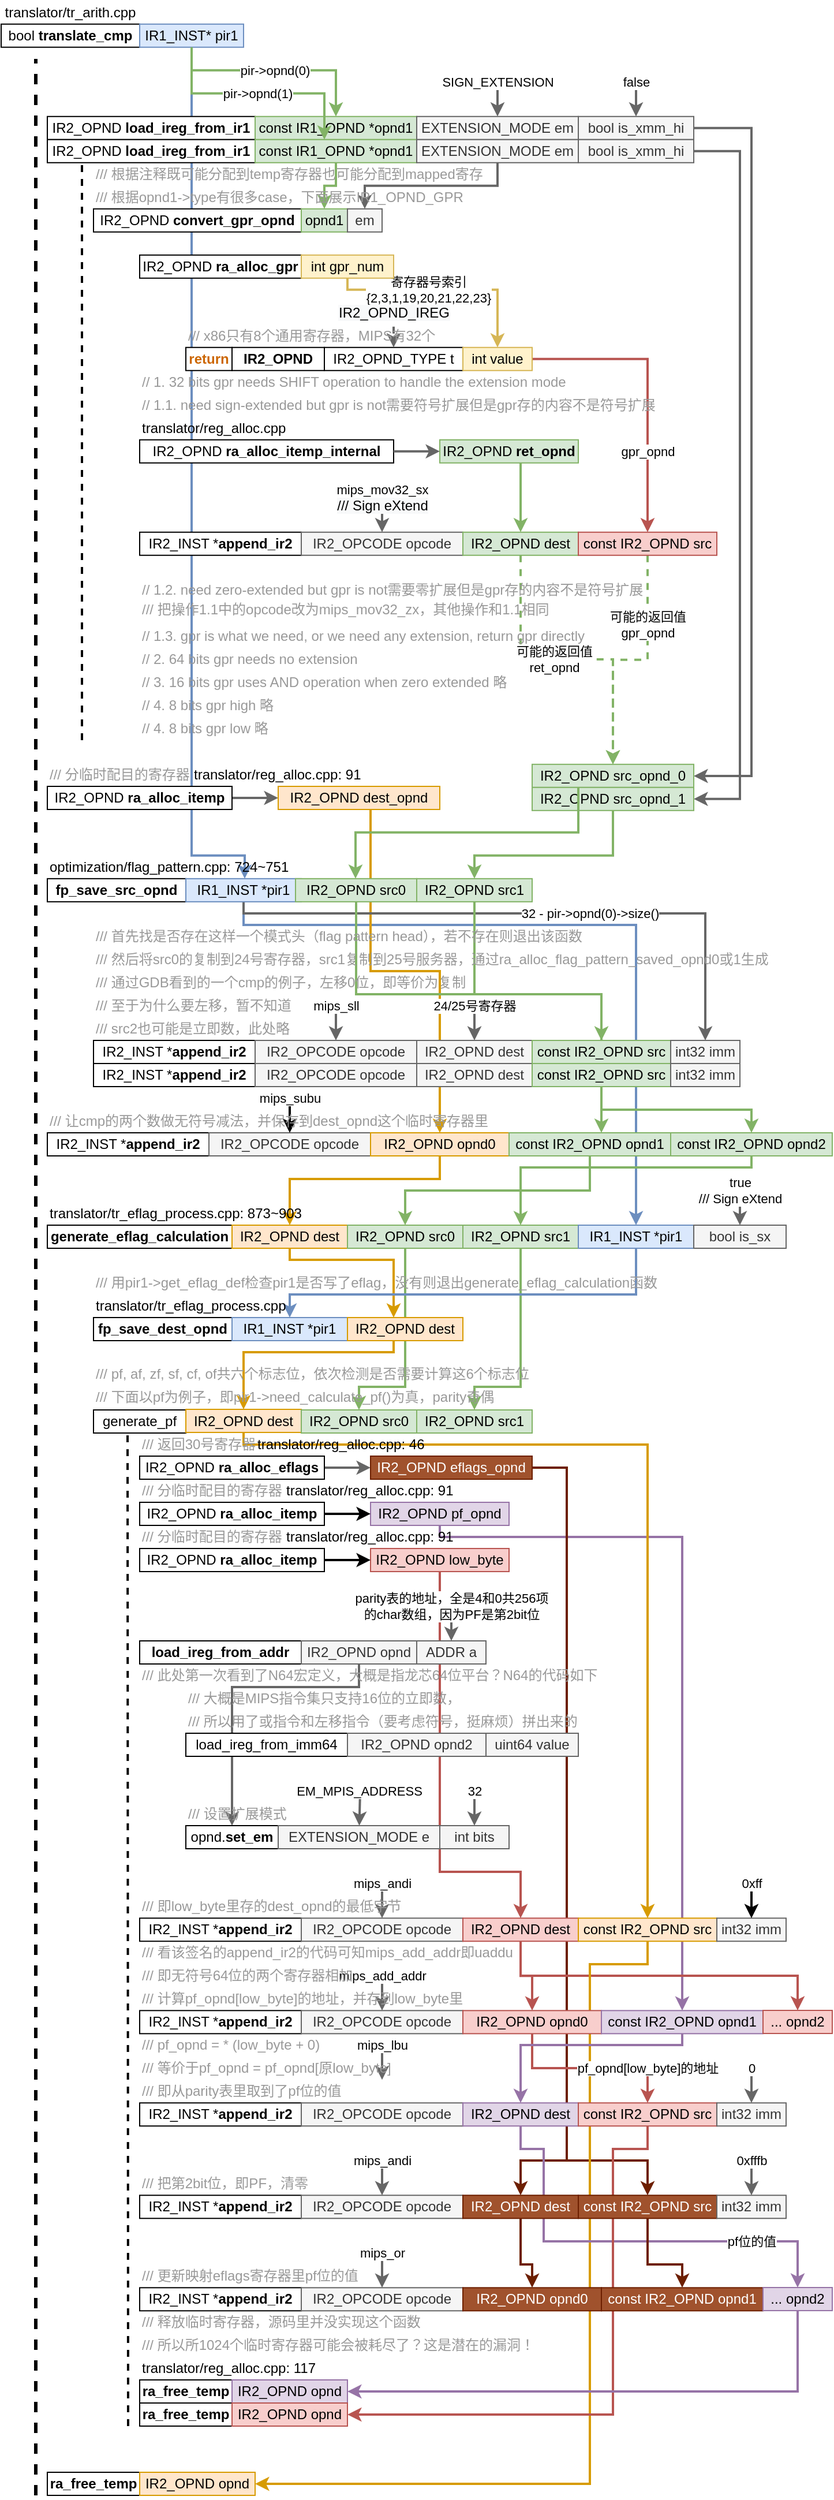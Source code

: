 <mxfile version="11.3.0" type="device" pages="1"><diagram id="_Z8885kqNYcetD9FZhb1" name="Page-1"><mxGraphModel dx="980" dy="604" grid="1" gridSize="10" guides="1" tooltips="1" connect="1" arrows="1" fold="1" page="1" pageScale="1" pageWidth="827" pageHeight="1169" math="0" shadow="0"><root><mxCell id="0"/><mxCell id="1" parent="0"/><mxCell id="qO-vDzDL6MxQf8ClCgZF-132" style="edgeStyle=orthogonalEdgeStyle;rounded=0;orthogonalLoop=1;jettySize=auto;html=1;strokeWidth=2;fillColor=#e1d5e7;strokeColor=#9673a6;" parent="1" source="qO-vDzDL6MxQf8ClCgZF-83" target="qO-vDzDL6MxQf8ClCgZF-127" edge="1"><mxGeometry relative="1" as="geometry"><Array as="points"><mxPoint x="460" y="1390"/><mxPoint x="670" y="1390"/></Array></mxGeometry></mxCell><mxCell id="qO-vDzDL6MxQf8ClCgZF-121" style="edgeStyle=orthogonalEdgeStyle;rounded=0;orthogonalLoop=1;jettySize=auto;html=1;strokeWidth=2;fillColor=#ffe6cc;strokeColor=#d79b00;" parent="1" source="qO-vDzDL6MxQf8ClCgZF-69" target="qO-vDzDL6MxQf8ClCgZF-117" edge="1"><mxGeometry relative="1" as="geometry"><Array as="points"><mxPoint x="290" y="1310"/><mxPoint x="640" y="1310"/></Array></mxGeometry></mxCell><mxCell id="qO-vDzDL6MxQf8ClCgZF-56" style="edgeStyle=orthogonalEdgeStyle;rounded=0;orthogonalLoop=1;jettySize=auto;html=1;strokeWidth=2;fillColor=#dae8fc;strokeColor=#6c8ebf;" parent="1" source="KB9ibOl8kNAoalaLqxxC-5" target="qO-vDzDL6MxQf8ClCgZF-50" edge="1"><mxGeometry relative="1" as="geometry"><Array as="points"><mxPoint x="290" y="860"/><mxPoint x="630" y="860"/></Array></mxGeometry></mxCell><mxCell id="qO-vDzDL6MxQf8ClCgZF-44" value="可能的返回值&lt;br&gt;ret_opnd" style="edgeStyle=orthogonalEdgeStyle;rounded=0;orthogonalLoop=1;jettySize=auto;html=1;strokeWidth=2;fillColor=#d5e8d4;strokeColor=#82b366;dashed=1;" parent="1" source="P9REshaQsBmfWNegH1k2-51" target="P9REshaQsBmfWNegH1k2-8" edge="1"><mxGeometry x="-0.307" y="30" relative="1" as="geometry"><Array as="points"><mxPoint x="530" y="630"/><mxPoint x="610" y="630"/></Array><mxPoint x="29" y="30" as="offset"/></mxGeometry></mxCell><mxCell id="qO-vDzDL6MxQf8ClCgZF-45" value="可能的返回值&lt;br&gt;gpr_opnd" style="edgeStyle=orthogonalEdgeStyle;rounded=0;orthogonalLoop=1;jettySize=auto;html=1;strokeWidth=2;fillColor=#d5e8d4;strokeColor=#82b366;dashed=1;" parent="1" source="P9REshaQsBmfWNegH1k2-52" target="P9REshaQsBmfWNegH1k2-8" edge="1"><mxGeometry x="-0.43" relative="1" as="geometry"><mxPoint as="offset"/></mxGeometry></mxCell><mxCell id="qO-vDzDL6MxQf8ClCgZF-39" style="edgeStyle=orthogonalEdgeStyle;rounded=0;orthogonalLoop=1;jettySize=auto;html=1;strokeWidth=2;fillColor=#ffe6cc;strokeColor=#d79b00;" parent="1" source="KB9ibOl8kNAoalaLqxxC-1" target="qO-vDzDL6MxQf8ClCgZF-31" edge="1"><mxGeometry relative="1" as="geometry"><Array as="points"><mxPoint x="400" y="900"/><mxPoint x="460" y="900"/></Array></mxGeometry></mxCell><mxCell id="P9REshaQsBmfWNegH1k2-38" value="寄存器号索引&lt;br&gt;{2,3,1,19,20,21,22,23}" style="edgeStyle=orthogonalEdgeStyle;rounded=0;orthogonalLoop=1;jettySize=auto;html=1;strokeWidth=2;fillColor=#fff2cc;strokeColor=#d6b656;" parent="1" source="P9REshaQsBmfWNegH1k2-30" target="P9REshaQsBmfWNegH1k2-34" edge="1"><mxGeometry x="-0.158" relative="1" as="geometry"><Array as="points"><mxPoint x="380" y="309.885"/><mxPoint x="510" y="309.885"/></Array><mxPoint as="offset"/></mxGeometry></mxCell><mxCell id="qO-vDzDL6MxQf8ClCgZF-25" style="edgeStyle=orthogonalEdgeStyle;rounded=0;orthogonalLoop=1;jettySize=auto;html=1;strokeWidth=2;fillColor=#d5e8d4;strokeColor=#82b366;" parent="1" source="KB9ibOl8kNAoalaLqxxC-7" target="qO-vDzDL6MxQf8ClCgZF-19" edge="1"><mxGeometry relative="1" as="geometry"><Array as="points"><mxPoint x="490" y="920"/><mxPoint x="600" y="920"/></Array></mxGeometry></mxCell><mxCell id="vwUQege-IWO-9gRqXPai-22" value="bool &lt;b&gt;translate_cmp&lt;/b&gt;" style="rounded=0;whiteSpace=wrap;html=1;" parent="1" vertex="1"><mxGeometry x="80" y="79.885" width="120" height="20" as="geometry"/></mxCell><mxCell id="vwUQege-IWO-9gRqXPai-24" value="translator/tr_arith.cpp" style="text;html=1;strokeColor=none;fillColor=none;align=center;verticalAlign=middle;whiteSpace=wrap;rounded=0;" parent="1" vertex="1"><mxGeometry x="80" y="59.885" width="120" height="20" as="geometry"/></mxCell><mxCell id="P9REshaQsBmfWNegH1k2-6" value="pir-&amp;gt;opnd(0)" style="edgeStyle=orthogonalEdgeStyle;rounded=0;orthogonalLoop=1;jettySize=auto;html=1;strokeWidth=2;fillColor=#d5e8d4;strokeColor=#82b366;" parent="1" source="vwUQege-IWO-9gRqXPai-25" target="P9REshaQsBmfWNegH1k2-2" edge="1"><mxGeometry relative="1" as="geometry"><Array as="points"><mxPoint x="245" y="119.885"/><mxPoint x="370" y="119.885"/></Array></mxGeometry></mxCell><mxCell id="vwUQege-IWO-9gRqXPai-25" value="IR1_INST* pir1" style="rounded=0;whiteSpace=wrap;html=1;fillColor=#dae8fc;strokeColor=#6c8ebf;" parent="1" vertex="1"><mxGeometry x="200" y="79.885" width="90" height="20" as="geometry"/></mxCell><mxCell id="KB9ibOl8kNAoalaLqxxC-2" style="edgeStyle=orthogonalEdgeStyle;rounded=0;orthogonalLoop=1;jettySize=auto;html=1;strokeWidth=2;fillColor=#f5f5f5;strokeColor=#666666;" parent="1" source="vwUQege-IWO-9gRqXPai-26" target="KB9ibOl8kNAoalaLqxxC-1" edge="1"><mxGeometry relative="1" as="geometry"/></mxCell><mxCell id="KB9ibOl8kNAoalaLqxxC-1" value="IR2_OPND dest_opnd" style="rounded=0;whiteSpace=wrap;html=1;fillColor=#ffe6cc;strokeColor=#d79b00;" parent="1" vertex="1"><mxGeometry x="320" y="740" width="140" height="20" as="geometry"/></mxCell><mxCell id="KB9ibOl8kNAoalaLqxxC-3" value="&lt;font color=&quot;#999999&quot;&gt;/// 分临时配目的寄存器&lt;/font&gt;" style="text;html=1;resizable=0;points=[];autosize=1;align=left;verticalAlign=top;spacingTop=-4;" parent="1" vertex="1"><mxGeometry x="120" y="719.923" width="140" height="20" as="geometry"/></mxCell><mxCell id="KB9ibOl8kNAoalaLqxxC-4" value="&lt;b&gt;fp_save_src_opnd&lt;/b&gt;" style="rounded=0;whiteSpace=wrap;html=1;" parent="1" vertex="1"><mxGeometry x="120" y="819.923" width="120" height="20" as="geometry"/></mxCell><mxCell id="qO-vDzDL6MxQf8ClCgZF-22" value="32 - pir-&amp;gt;opnd(0)-&amp;gt;size()" style="edgeStyle=orthogonalEdgeStyle;rounded=0;orthogonalLoop=1;jettySize=auto;html=1;strokeWidth=2;fillColor=#f5f5f5;strokeColor=#666666;" parent="1" source="KB9ibOl8kNAoalaLqxxC-5" target="qO-vDzDL6MxQf8ClCgZF-10" edge="1"><mxGeometry x="0.192" relative="1" as="geometry"><Array as="points"><mxPoint x="290" y="850"/><mxPoint x="690" y="850"/></Array><mxPoint as="offset"/></mxGeometry></mxCell><mxCell id="KB9ibOl8kNAoalaLqxxC-5" value="IR1_INST *pir1" style="rounded=0;whiteSpace=wrap;html=1;fillColor=#dae8fc;strokeColor=#6c8ebf;" parent="1" vertex="1"><mxGeometry x="240" y="819.923" width="100" height="20" as="geometry"/></mxCell><mxCell id="qO-vDzDL6MxQf8ClCgZF-14" style="edgeStyle=orthogonalEdgeStyle;rounded=0;orthogonalLoop=1;jettySize=auto;html=1;strokeWidth=2;fillColor=#d5e8d4;strokeColor=#82b366;" parent="1" source="KB9ibOl8kNAoalaLqxxC-6" target="qO-vDzDL6MxQf8ClCgZF-7" edge="1"><mxGeometry relative="1" as="geometry"><Array as="points"><mxPoint x="388" y="920"/><mxPoint x="600" y="920"/></Array></mxGeometry></mxCell><mxCell id="qO-vDzDL6MxQf8ClCgZF-42" style="edgeStyle=orthogonalEdgeStyle;rounded=0;orthogonalLoop=1;jettySize=auto;html=1;strokeWidth=2;fillColor=#d5e8d4;strokeColor=#82b366;" parent="1" source="KB9ibOl8kNAoalaLqxxC-6" target="qO-vDzDL6MxQf8ClCgZF-32" edge="1"><mxGeometry relative="1" as="geometry"><Array as="points"><mxPoint x="388" y="920"/><mxPoint x="600" y="920"/></Array></mxGeometry></mxCell><mxCell id="KB9ibOl8kNAoalaLqxxC-6" value="IR2_OPND src0" style="rounded=0;whiteSpace=wrap;html=1;fillColor=#d5e8d4;strokeColor=#82b366;" parent="1" vertex="1"><mxGeometry x="335" y="819.923" width="105" height="20" as="geometry"/></mxCell><mxCell id="qO-vDzDL6MxQf8ClCgZF-41" style="edgeStyle=orthogonalEdgeStyle;rounded=0;orthogonalLoop=1;jettySize=auto;html=1;strokeWidth=2;fillColor=#d5e8d4;strokeColor=#82b366;" parent="1" source="KB9ibOl8kNAoalaLqxxC-7" target="qO-vDzDL6MxQf8ClCgZF-33" edge="1"><mxGeometry relative="1" as="geometry"><Array as="points"><mxPoint x="490" y="920"/><mxPoint x="600" y="920"/><mxPoint x="600" y="1020"/><mxPoint x="730" y="1020"/></Array></mxGeometry></mxCell><mxCell id="KB9ibOl8kNAoalaLqxxC-7" value="IR2_OPND src1" style="rounded=0;whiteSpace=wrap;html=1;fillColor=#d5e8d4;strokeColor=#82b366;" parent="1" vertex="1"><mxGeometry x="440" y="819.923" width="100" height="20" as="geometry"/></mxCell><mxCell id="KB9ibOl8kNAoalaLqxxC-8" style="edgeStyle=orthogonalEdgeStyle;rounded=0;orthogonalLoop=1;jettySize=auto;html=1;strokeWidth=2;fillColor=#dae8fc;strokeColor=#6c8ebf;" parent="1" source="vwUQege-IWO-9gRqXPai-25" target="KB9ibOl8kNAoalaLqxxC-5" edge="1"><mxGeometry relative="1" as="geometry"><Array as="points"><mxPoint x="245" y="799.885"/><mxPoint x="291" y="799.885"/></Array></mxGeometry></mxCell><mxCell id="KB9ibOl8kNAoalaLqxxC-11" value="optimization/flag_pattern.cpp: 724~751" style="text;html=1;resizable=0;points=[];autosize=1;align=left;verticalAlign=top;spacingTop=-4;" parent="1" vertex="1"><mxGeometry x="120" y="799.923" width="220" height="20" as="geometry"/></mxCell><mxCell id="vwUQege-IWO-9gRqXPai-26" value="IR2_OPND &lt;b&gt;ra_alloc_itemp&lt;/b&gt;" style="rounded=0;whiteSpace=wrap;html=1;" parent="1" vertex="1"><mxGeometry x="120" y="740" width="160" height="20" as="geometry"/></mxCell><mxCell id="P9REshaQsBmfWNegH1k2-1" value="IR2_OPND &lt;b&gt;load_ireg_from_ir1&lt;/b&gt;" style="rounded=0;whiteSpace=wrap;html=1;" parent="1" vertex="1"><mxGeometry x="120" y="159.885" width="180" height="20" as="geometry"/></mxCell><mxCell id="P9REshaQsBmfWNegH1k2-2" value="const IR1_OPND *opnd1" style="rounded=0;whiteSpace=wrap;html=1;fillColor=#d5e8d4;strokeColor=#82b366;" parent="1" vertex="1"><mxGeometry x="300" y="159.885" width="140" height="20" as="geometry"/></mxCell><mxCell id="P9REshaQsBmfWNegH1k2-3" value="EXTENSION_MODE em" style="rounded=0;whiteSpace=wrap;html=1;fillColor=#f5f5f5;strokeColor=#666666;fontColor=#333333;" parent="1" vertex="1"><mxGeometry x="440" y="159.885" width="140" height="20" as="geometry"/></mxCell><mxCell id="P9REshaQsBmfWNegH1k2-14" style="edgeStyle=orthogonalEdgeStyle;rounded=0;orthogonalLoop=1;jettySize=auto;html=1;strokeWidth=2;fillColor=#f5f5f5;strokeColor=#666666;" parent="1" source="P9REshaQsBmfWNegH1k2-4" target="P9REshaQsBmfWNegH1k2-8" edge="1"><mxGeometry relative="1" as="geometry"><Array as="points"><mxPoint x="730" y="170"/><mxPoint x="730" y="731"/></Array></mxGeometry></mxCell><mxCell id="P9REshaQsBmfWNegH1k2-4" value="bool is_xmm_hi" style="rounded=0;whiteSpace=wrap;html=1;fillColor=#f5f5f5;strokeColor=#666666;fontColor=#333333;" parent="1" vertex="1"><mxGeometry x="580" y="159.885" width="100" height="20" as="geometry"/></mxCell><mxCell id="P9REshaQsBmfWNegH1k2-5" value="false" style="endArrow=classic;html=1;fillColor=#f5f5f5;strokeColor=#666666;strokeWidth=2;" parent="1" target="P9REshaQsBmfWNegH1k2-4" edge="1"><mxGeometry x="-1" width="50" height="50" relative="1" as="geometry"><mxPoint x="630" y="129.885" as="sourcePoint"/><mxPoint x="50" y="379.885" as="targetPoint"/><mxPoint as="offset"/></mxGeometry></mxCell><mxCell id="P9REshaQsBmfWNegH1k2-8" value="IR2_OPND src_opnd_0" style="rounded=0;whiteSpace=wrap;html=1;fillColor=#d5e8d4;strokeColor=#82b366;" parent="1" vertex="1"><mxGeometry x="540" y="720.91" width="140" height="20" as="geometry"/></mxCell><mxCell id="P9REshaQsBmfWNegH1k2-10" value="IR2_OPND &lt;b&gt;load_ireg_from_ir1&lt;/b&gt;" style="rounded=0;whiteSpace=wrap;html=1;" parent="1" vertex="1"><mxGeometry x="120" y="179.885" width="180" height="20" as="geometry"/></mxCell><mxCell id="P9REshaQsBmfWNegH1k2-26" style="edgeStyle=orthogonalEdgeStyle;rounded=0;orthogonalLoop=1;jettySize=auto;html=1;strokeWidth=2;fillColor=#d5e8d4;strokeColor=#82b366;" parent="1" source="P9REshaQsBmfWNegH1k2-11" target="P9REshaQsBmfWNegH1k2-24" edge="1"><mxGeometry relative="1" as="geometry"/></mxCell><mxCell id="P9REshaQsBmfWNegH1k2-11" value="const IR1_OPND *opnd1" style="rounded=0;whiteSpace=wrap;html=1;fillColor=#d5e8d4;strokeColor=#82b366;" parent="1" vertex="1"><mxGeometry x="300" y="179.885" width="140" height="20" as="geometry"/></mxCell><mxCell id="P9REshaQsBmfWNegH1k2-27" style="edgeStyle=orthogonalEdgeStyle;rounded=0;orthogonalLoop=1;jettySize=auto;html=1;strokeWidth=2;fillColor=#f5f5f5;strokeColor=#666666;" parent="1" source="P9REshaQsBmfWNegH1k2-12" target="P9REshaQsBmfWNegH1k2-25" edge="1"><mxGeometry relative="1" as="geometry"><Array as="points"><mxPoint x="510" y="219.885"/><mxPoint x="395" y="219.885"/></Array></mxGeometry></mxCell><mxCell id="P9REshaQsBmfWNegH1k2-12" value="EXTENSION_MODE em" style="rounded=0;whiteSpace=wrap;html=1;fillColor=#f5f5f5;strokeColor=#666666;fontColor=#333333;" parent="1" vertex="1"><mxGeometry x="440" y="179.885" width="140" height="20" as="geometry"/></mxCell><mxCell id="P9REshaQsBmfWNegH1k2-16" style="edgeStyle=orthogonalEdgeStyle;rounded=0;orthogonalLoop=1;jettySize=auto;html=1;strokeWidth=2;fillColor=#f5f5f5;strokeColor=#666666;" parent="1" source="P9REshaQsBmfWNegH1k2-13" target="P9REshaQsBmfWNegH1k2-15" edge="1"><mxGeometry relative="1" as="geometry"><Array as="points"><mxPoint x="720" y="189.885"/><mxPoint x="720" y="750.885"/></Array></mxGeometry></mxCell><mxCell id="P9REshaQsBmfWNegH1k2-13" value="bool is_xmm_hi" style="rounded=0;whiteSpace=wrap;html=1;fillColor=#f5f5f5;strokeColor=#666666;fontColor=#333333;" parent="1" vertex="1"><mxGeometry x="580" y="179.885" width="100" height="20" as="geometry"/></mxCell><mxCell id="P9REshaQsBmfWNegH1k2-7" value="pir-&amp;gt;opnd(1)" style="edgeStyle=orthogonalEdgeStyle;rounded=0;orthogonalLoop=1;jettySize=auto;html=1;strokeWidth=2;fillColor=#d5e8d4;strokeColor=#82b366;" parent="1" source="vwUQege-IWO-9gRqXPai-25" target="P9REshaQsBmfWNegH1k2-11" edge="1"><mxGeometry relative="1" as="geometry"><Array as="points"><mxPoint x="245" y="139.885"/><mxPoint x="360" y="139.885"/></Array></mxGeometry></mxCell><mxCell id="P9REshaQsBmfWNegH1k2-69" style="edgeStyle=orthogonalEdgeStyle;rounded=0;orthogonalLoop=1;jettySize=auto;html=1;strokeWidth=2;fillColor=#d5e8d4;strokeColor=#82b366;" parent="1" source="P9REshaQsBmfWNegH1k2-15" target="KB9ibOl8kNAoalaLqxxC-7" edge="1"><mxGeometry relative="1" as="geometry"><Array as="points"><mxPoint x="610" y="799.885"/><mxPoint x="490" y="799.885"/></Array></mxGeometry></mxCell><mxCell id="P9REshaQsBmfWNegH1k2-15" value="IR2_OPND src_opnd_1" style="rounded=0;whiteSpace=wrap;html=1;fillColor=#d5e8d4;strokeColor=#82b366;" parent="1" vertex="1"><mxGeometry x="540" y="740.91" width="140" height="20" as="geometry"/></mxCell><mxCell id="P9REshaQsBmfWNegH1k2-18" value="SIGN_EXTENSION" style="endArrow=classic;html=1;strokeWidth=2;fillColor=#f5f5f5;strokeColor=#666666;" parent="1" target="P9REshaQsBmfWNegH1k2-3" edge="1"><mxGeometry x="-1" width="50" height="50" relative="1" as="geometry"><mxPoint x="510" y="129.885" as="sourcePoint"/><mxPoint x="470" y="99.885" as="targetPoint"/><mxPoint as="offset"/></mxGeometry></mxCell><mxCell id="P9REshaQsBmfWNegH1k2-20" value="&lt;font color=&quot;#999999&quot;&gt;/// 根据opnd1-&amp;gt;type有很多case，下面展示IR1_OPND_GPR&lt;/font&gt;" style="text;html=1;resizable=0;points=[];autosize=1;align=left;verticalAlign=top;spacingTop=-4;" parent="1" vertex="1"><mxGeometry x="160" y="219.885" width="330" height="20" as="geometry"/></mxCell><mxCell id="P9REshaQsBmfWNegH1k2-21" value="IR2_OPND &lt;b&gt;convert_gpr_opnd&lt;/b&gt;" style="rounded=0;whiteSpace=wrap;html=1;" parent="1" vertex="1"><mxGeometry x="160" y="239.885" width="180" height="20" as="geometry"/></mxCell><mxCell id="P9REshaQsBmfWNegH1k2-24" value="opnd1" style="rounded=0;whiteSpace=wrap;html=1;fillColor=#d5e8d4;strokeColor=#82b366;" parent="1" vertex="1"><mxGeometry x="340" y="239.885" width="40" height="20" as="geometry"/></mxCell><mxCell id="P9REshaQsBmfWNegH1k2-25" value="em" style="rounded=0;whiteSpace=wrap;html=1;fillColor=#f5f5f5;strokeColor=#666666;fontColor=#333333;" parent="1" vertex="1"><mxGeometry x="380" y="239.885" width="30" height="20" as="geometry"/></mxCell><mxCell id="P9REshaQsBmfWNegH1k2-29" value="IR2_OPND &lt;b&gt;ra_alloc_gpr&lt;/b&gt;" style="rounded=0;whiteSpace=wrap;html=1;" parent="1" vertex="1"><mxGeometry x="200" y="279.885" width="140" height="20" as="geometry"/></mxCell><mxCell id="P9REshaQsBmfWNegH1k2-30" value="int gpr_num" style="rounded=0;whiteSpace=wrap;html=1;fillColor=#fff2cc;strokeColor=#d6b656;" parent="1" vertex="1"><mxGeometry x="340" y="279.885" width="80" height="20" as="geometry"/></mxCell><mxCell id="P9REshaQsBmfWNegH1k2-32" value="&lt;b&gt;IR2_OPND&lt;/b&gt;" style="rounded=0;whiteSpace=wrap;html=1;" parent="1" vertex="1"><mxGeometry x="280" y="359.885" width="80" height="20" as="geometry"/></mxCell><mxCell id="P9REshaQsBmfWNegH1k2-33" value="IR2_OPND_TYPE t" style="rounded=0;whiteSpace=wrap;html=1;" parent="1" vertex="1"><mxGeometry x="360" y="359.885" width="120" height="20" as="geometry"/></mxCell><mxCell id="P9REshaQsBmfWNegH1k2-56" value="gpr_opnd" style="edgeStyle=orthogonalEdgeStyle;rounded=0;orthogonalLoop=1;jettySize=auto;html=1;strokeWidth=2;fillColor=#f8cecc;strokeColor=#b85450;" parent="1" source="P9REshaQsBmfWNegH1k2-34" target="P9REshaQsBmfWNegH1k2-52" edge="1"><mxGeometry x="0.442" relative="1" as="geometry"><Array as="points"><mxPoint x="640" y="370"/></Array><mxPoint as="offset"/></mxGeometry></mxCell><mxCell id="P9REshaQsBmfWNegH1k2-34" value="int value" style="rounded=0;whiteSpace=wrap;html=1;fillColor=#fff2cc;strokeColor=#d6b656;" parent="1" vertex="1"><mxGeometry x="480" y="359.885" width="60" height="20" as="geometry"/></mxCell><mxCell id="P9REshaQsBmfWNegH1k2-35" value="&lt;span style=&quot;font-size: 12px ; white-space: normal ; background-color: rgb(248 , 249 , 250)&quot;&gt;IR2_OPND_IREG&lt;/span&gt;" style="endArrow=classic;html=1;dashed=1;strokeWidth=2;fillColor=#f5f5f5;strokeColor=#666666;" parent="1" target="P9REshaQsBmfWNegH1k2-33" edge="1"><mxGeometry x="-1" width="50" height="50" relative="1" as="geometry"><mxPoint x="420" y="329.885" as="sourcePoint"/><mxPoint x="400" y="309.885" as="targetPoint"/><mxPoint as="offset"/></mxGeometry></mxCell><mxCell id="P9REshaQsBmfWNegH1k2-36" value="&lt;b&gt;&lt;font color=&quot;#cc6600&quot;&gt;return&lt;/font&gt;&lt;/b&gt;" style="rounded=0;whiteSpace=wrap;html=1;" parent="1" vertex="1"><mxGeometry x="240" y="359.885" width="40" height="20" as="geometry"/></mxCell><mxCell id="P9REshaQsBmfWNegH1k2-37" value="&lt;font color=&quot;#999999&quot;&gt;/// x86只有8个通用寄存器，MIPS有32个&lt;/font&gt;" style="text;html=1;resizable=0;points=[];autosize=1;align=left;verticalAlign=top;spacingTop=-4;" parent="1" vertex="1"><mxGeometry x="240" y="339.885" width="230" height="20" as="geometry"/></mxCell><mxCell id="P9REshaQsBmfWNegH1k2-40" value="&lt;font color=&quot;#999999&quot;&gt;/// 根据注释既可能分配到temp寄存器也可能分配到mapped寄存&lt;/font&gt;" style="text;html=1;resizable=0;points=[];autosize=1;align=left;verticalAlign=top;spacingTop=-4;" parent="1" vertex="1"><mxGeometry x="160" y="199.885" width="350" height="20" as="geometry"/></mxCell><mxCell id="P9REshaQsBmfWNegH1k2-43" value="&lt;font color=&quot;#999999&quot;&gt;// 1. 32 bits gpr needs SHIFT operation to handle the extension mode&lt;/font&gt;" style="text;html=1;resizable=0;points=[];autosize=1;align=left;verticalAlign=top;spacingTop=-4;" parent="1" vertex="1"><mxGeometry x="200" y="379.885" width="380" height="20" as="geometry"/></mxCell><mxCell id="P9REshaQsBmfWNegH1k2-44" value="&lt;font color=&quot;#999999&quot;&gt;// 1.1. need sign-extended but gpr is not需要符号扩展但是gpr存的内容不是符号扩展&lt;/font&gt;" style="text;html=1;resizable=0;points=[];autosize=1;align=left;verticalAlign=top;spacingTop=-4;" parent="1" vertex="1"><mxGeometry x="200" y="399.885" width="460" height="20" as="geometry"/></mxCell><mxCell id="P9REshaQsBmfWNegH1k2-45" value="IR2_OPND &lt;b&gt;ra_alloc_itemp_internal&lt;/b&gt;" style="rounded=0;whiteSpace=wrap;html=1;" parent="1" vertex="1"><mxGeometry x="200" y="439.885" width="220" height="20" as="geometry"/></mxCell><mxCell id="P9REshaQsBmfWNegH1k2-55" style="edgeStyle=orthogonalEdgeStyle;rounded=0;orthogonalLoop=1;jettySize=auto;html=1;strokeWidth=2;fillColor=#d5e8d4;strokeColor=#82b366;" parent="1" source="P9REshaQsBmfWNegH1k2-46" target="P9REshaQsBmfWNegH1k2-51" edge="1"><mxGeometry relative="1" as="geometry"><Array as="points"><mxPoint x="530" y="470"/><mxPoint x="530" y="470"/></Array></mxGeometry></mxCell><mxCell id="P9REshaQsBmfWNegH1k2-46" value="IR2_OPND &lt;b&gt;ret_opnd&lt;/b&gt;" style="rounded=0;whiteSpace=wrap;html=1;fillColor=#d5e8d4;strokeColor=#82b366;" parent="1" vertex="1"><mxGeometry x="460" y="439.885" width="120" height="20" as="geometry"/></mxCell><mxCell id="P9REshaQsBmfWNegH1k2-47" value="" style="endArrow=classic;html=1;strokeWidth=2;fillColor=#f5f5f5;strokeColor=#666666;" parent="1" source="P9REshaQsBmfWNegH1k2-45" target="P9REshaQsBmfWNegH1k2-46" edge="1"><mxGeometry width="50" height="50" relative="1" as="geometry"><mxPoint x="360" y="529.885" as="sourcePoint"/><mxPoint x="410" y="479.885" as="targetPoint"/></mxGeometry></mxCell><mxCell id="P9REshaQsBmfWNegH1k2-48" value="translator/reg_alloc.cpp" style="text;html=1;resizable=0;points=[];autosize=1;align=left;verticalAlign=top;spacingTop=-4;" parent="1" vertex="1"><mxGeometry x="200" y="419.885" width="140" height="20" as="geometry"/></mxCell><mxCell id="P9REshaQsBmfWNegH1k2-49" value="IR2_INST *&lt;b&gt;append_ir2&lt;/b&gt;" style="rounded=0;whiteSpace=wrap;html=1;" parent="1" vertex="1"><mxGeometry x="200" y="519.885" width="140" height="20" as="geometry"/></mxCell><mxCell id="P9REshaQsBmfWNegH1k2-50" value="IR2_OPCODE opcode" style="rounded=0;whiteSpace=wrap;html=1;fillColor=#f5f5f5;strokeColor=#666666;fontColor=#333333;" parent="1" vertex="1"><mxGeometry x="340" y="519.885" width="140" height="20" as="geometry"/></mxCell><mxCell id="P9REshaQsBmfWNegH1k2-51" value="IR2_OPND dest" style="rounded=0;whiteSpace=wrap;html=1;fillColor=#d5e8d4;strokeColor=#82b366;" parent="1" vertex="1"><mxGeometry x="480" y="519.885" width="100" height="20" as="geometry"/></mxCell><mxCell id="P9REshaQsBmfWNegH1k2-52" value="const IR2_OPND src" style="rounded=0;whiteSpace=wrap;html=1;fillColor=#f8cecc;strokeColor=#b85450;" parent="1" vertex="1"><mxGeometry x="580" y="519.885" width="120" height="20" as="geometry"/></mxCell><mxCell id="P9REshaQsBmfWNegH1k2-53" value="mips_mov32_sx&lt;br&gt;&lt;span style=&quot;font-size: 12px ; text-align: left ; background-color: rgb(248 , 249 , 250)&quot;&gt;/// Sign eXtend&lt;/span&gt;" style="endArrow=classic;html=1;strokeWidth=2;fillColor=#f5f5f5;strokeColor=#666666;" parent="1" target="P9REshaQsBmfWNegH1k2-50" edge="1"><mxGeometry x="-1" width="50" height="50" relative="1" as="geometry"><mxPoint x="410" y="489.885" as="sourcePoint"/><mxPoint x="410" y="459.885" as="targetPoint"/><mxPoint as="offset"/></mxGeometry></mxCell><mxCell id="P9REshaQsBmfWNegH1k2-57" value="" style="endArrow=none;dashed=1;html=1;strokeWidth=2;" parent="1" edge="1"><mxGeometry width="50" height="50" relative="1" as="geometry"><mxPoint x="150" y="700" as="sourcePoint"/><mxPoint x="150" y="199.385" as="targetPoint"/></mxGeometry></mxCell><mxCell id="P9REshaQsBmfWNegH1k2-58" value="&lt;font color=&quot;#999999&quot;&gt;// 1.2. need zero-extended but gpr is not需要零扩展但是gpr存的内容不是符号扩展&lt;/font&gt;" style="text;html=1;resizable=0;points=[];autosize=1;align=left;verticalAlign=top;spacingTop=-4;" parent="1" vertex="1"><mxGeometry x="200" y="559.885" width="450" height="20" as="geometry"/></mxCell><mxCell id="P9REshaQsBmfWNegH1k2-59" value="&lt;font color=&quot;#999999&quot;&gt;/// 把操作1.1中的opcode改为mips_mov32_zx，其他操作和1.1相同&lt;/font&gt;" style="text;html=1;resizable=0;points=[];autosize=1;align=left;verticalAlign=top;spacingTop=-4;" parent="1" vertex="1"><mxGeometry x="200" y="576.885" width="370" height="20" as="geometry"/></mxCell><mxCell id="P9REshaQsBmfWNegH1k2-60" value="&lt;font color=&quot;#999999&quot;&gt;// 1.3. gpr is what we need, or we need any extension, return gpr directly&lt;/font&gt;" style="text;html=1;resizable=0;points=[];autosize=1;align=left;verticalAlign=top;spacingTop=-4;" parent="1" vertex="1"><mxGeometry x="200" y="599.885" width="400" height="20" as="geometry"/></mxCell><mxCell id="P9REshaQsBmfWNegH1k2-63" value="&lt;font color=&quot;#999999&quot;&gt;// 2. 64 bits gpr needs no extension&lt;/font&gt;" style="text;html=1;resizable=0;points=[];autosize=1;align=left;verticalAlign=top;spacingTop=-4;" parent="1" vertex="1"><mxGeometry x="200" y="619.885" width="200" height="20" as="geometry"/></mxCell><mxCell id="P9REshaQsBmfWNegH1k2-64" value="&lt;font color=&quot;#999999&quot;&gt;// 3. 16 bits gpr uses AND operation when zero extended 略&lt;/font&gt;" style="text;html=1;resizable=0;points=[];autosize=1;align=left;verticalAlign=top;spacingTop=-4;" parent="1" vertex="1"><mxGeometry x="200" y="639.885" width="330" height="20" as="geometry"/></mxCell><mxCell id="P9REshaQsBmfWNegH1k2-65" value="&lt;font color=&quot;#999999&quot;&gt;// 4. 8 bits gpr high&amp;nbsp;略&lt;/font&gt;" style="text;html=1;resizable=0;points=[];autosize=1;align=left;verticalAlign=top;spacingTop=-4;" parent="1" vertex="1"><mxGeometry x="200" y="659.885" width="130" height="20" as="geometry"/></mxCell><mxCell id="P9REshaQsBmfWNegH1k2-66" value="&lt;font color=&quot;#999999&quot;&gt;// 4. 8 bits gpr low 略&lt;/font&gt;" style="text;html=1;resizable=0;points=[];autosize=1;align=left;verticalAlign=top;spacingTop=-4;" parent="1" vertex="1"><mxGeometry x="200" y="679.885" width="120" height="20" as="geometry"/></mxCell><mxCell id="P9REshaQsBmfWNegH1k2-68" style="edgeStyle=orthogonalEdgeStyle;rounded=0;orthogonalLoop=1;jettySize=auto;html=1;strokeWidth=2;fillColor=#d5e8d4;strokeColor=#82b366;" parent="1" source="P9REshaQsBmfWNegH1k2-8" target="KB9ibOl8kNAoalaLqxxC-6" edge="1"><mxGeometry relative="1" as="geometry"><Array as="points"><mxPoint x="580" y="779.885"/><mxPoint x="387" y="779.885"/></Array></mxGeometry></mxCell><mxCell id="qO-vDzDL6MxQf8ClCgZF-1" value="&lt;font color=&quot;#999999&quot;&gt;/// 首先找是否存在这样一个模式头（flag pattern head），若不存在则退出该函数&lt;/font&gt;" style="text;html=1;resizable=0;points=[];autosize=1;align=left;verticalAlign=top;spacingTop=-4;" parent="1" vertex="1"><mxGeometry x="160" y="860" width="440" height="20" as="geometry"/></mxCell><mxCell id="qO-vDzDL6MxQf8ClCgZF-2" value="&lt;font color=&quot;#999999&quot;&gt;/// 然后将src0的复制到24号寄存器，src1复制到25号服务器，通过ra_alloc_flag_pattern_saved_opnd0或1生成&lt;/font&gt;" style="text;html=1;resizable=0;points=[];autosize=1;align=left;verticalAlign=top;spacingTop=-4;" parent="1" vertex="1"><mxGeometry x="160" y="880" width="600" height="20" as="geometry"/></mxCell><mxCell id="qO-vDzDL6MxQf8ClCgZF-3" value="&lt;span style=&quot;color: rgb(153 , 153 , 153)&quot;&gt;/// 至于为什么要左移，暂不知道&lt;/span&gt;" style="text;html=1;resizable=0;points=[];autosize=1;align=left;verticalAlign=top;spacingTop=-4;" parent="1" vertex="1"><mxGeometry x="160" y="920" width="180" height="20" as="geometry"/></mxCell><mxCell id="qO-vDzDL6MxQf8ClCgZF-4" value="IR2_INST *&lt;b&gt;append_ir2&lt;/b&gt;" style="rounded=0;whiteSpace=wrap;html=1;" parent="1" vertex="1"><mxGeometry x="160" y="960" width="140" height="20" as="geometry"/></mxCell><mxCell id="qO-vDzDL6MxQf8ClCgZF-5" value="IR2_OPCODE opcode" style="rounded=0;whiteSpace=wrap;html=1;fillColor=#f5f5f5;strokeColor=#666666;fontColor=#333333;" parent="1" vertex="1"><mxGeometry x="300" y="960" width="140" height="20" as="geometry"/></mxCell><mxCell id="qO-vDzDL6MxQf8ClCgZF-6" value="IR2_OPND dest" style="rounded=0;whiteSpace=wrap;html=1;fillColor=#f5f5f5;strokeColor=#666666;fontColor=#333333;" parent="1" vertex="1"><mxGeometry x="440" y="960" width="100" height="20" as="geometry"/></mxCell><mxCell id="qO-vDzDL6MxQf8ClCgZF-7" value="const IR2_OPND src" style="rounded=0;whiteSpace=wrap;html=1;fillColor=#d5e8d4;strokeColor=#82b366;" parent="1" vertex="1"><mxGeometry x="540" y="960" width="120" height="20" as="geometry"/></mxCell><mxCell id="qO-vDzDL6MxQf8ClCgZF-10" value="int32 imm" style="rounded=0;whiteSpace=wrap;html=1;fillColor=#f5f5f5;strokeColor=#666666;fontColor=#333333;" parent="1" vertex="1"><mxGeometry x="660" y="960" width="60" height="20" as="geometry"/></mxCell><mxCell id="qO-vDzDL6MxQf8ClCgZF-11" value="mips_sll" style="endArrow=classic;html=1;strokeWidth=2;fillColor=#f5f5f5;strokeColor=#666666;" parent="1" target="qO-vDzDL6MxQf8ClCgZF-5" edge="1"><mxGeometry x="-1" width="50" height="50" relative="1" as="geometry"><mxPoint x="370" y="930" as="sourcePoint"/><mxPoint x="360" y="870" as="targetPoint"/><mxPoint as="offset"/></mxGeometry></mxCell><mxCell id="qO-vDzDL6MxQf8ClCgZF-12" value="24/25号寄存器" style="endArrow=classic;html=1;strokeWidth=2;fillColor=#f5f5f5;strokeColor=#666666;" parent="1" target="qO-vDzDL6MxQf8ClCgZF-6" edge="1"><mxGeometry x="-1" width="50" height="50" relative="1" as="geometry"><mxPoint x="490" y="930" as="sourcePoint"/><mxPoint x="510" y="920" as="targetPoint"/><mxPoint as="offset"/></mxGeometry></mxCell><mxCell id="qO-vDzDL6MxQf8ClCgZF-16" value="IR2_INST *&lt;b&gt;append_ir2&lt;/b&gt;" style="rounded=0;whiteSpace=wrap;html=1;" parent="1" vertex="1"><mxGeometry x="160" y="980" width="140" height="20" as="geometry"/></mxCell><mxCell id="qO-vDzDL6MxQf8ClCgZF-17" value="IR2_OPCODE opcode" style="rounded=0;whiteSpace=wrap;html=1;fillColor=#f5f5f5;strokeColor=#666666;fontColor=#333333;" parent="1" vertex="1"><mxGeometry x="300" y="980" width="140" height="20" as="geometry"/></mxCell><mxCell id="qO-vDzDL6MxQf8ClCgZF-18" value="IR2_OPND dest" style="rounded=0;whiteSpace=wrap;html=1;fillColor=#f5f5f5;strokeColor=#666666;fontColor=#333333;" parent="1" vertex="1"><mxGeometry x="440" y="980" width="100" height="20" as="geometry"/></mxCell><mxCell id="qO-vDzDL6MxQf8ClCgZF-19" value="const IR2_OPND src" style="rounded=0;whiteSpace=wrap;html=1;fillColor=#d5e8d4;strokeColor=#82b366;" parent="1" vertex="1"><mxGeometry x="540" y="980" width="120" height="20" as="geometry"/></mxCell><mxCell id="qO-vDzDL6MxQf8ClCgZF-20" value="int32 imm" style="rounded=0;whiteSpace=wrap;html=1;fillColor=#f5f5f5;strokeColor=#666666;fontColor=#333333;" parent="1" vertex="1"><mxGeometry x="660" y="980" width="60" height="20" as="geometry"/></mxCell><mxCell id="qO-vDzDL6MxQf8ClCgZF-26" value="&lt;font color=&quot;#999999&quot;&gt;/// src2也可能是立即数，此处略&lt;/font&gt;" style="text;html=1;resizable=0;points=[];autosize=1;align=left;verticalAlign=top;spacingTop=-4;" parent="1" vertex="1"><mxGeometry x="160" y="940" width="180" height="20" as="geometry"/></mxCell><mxCell id="qO-vDzDL6MxQf8ClCgZF-27" value="&lt;font color=&quot;#999999&quot;&gt;///&amp;nbsp;通过GDB看到的一个cmp的例子，左移0位，即等价为复制&lt;/font&gt;" style="text;html=1;resizable=0;points=[];autosize=1;align=left;verticalAlign=top;spacingTop=-4;" parent="1" vertex="1"><mxGeometry x="160" y="900" width="340" height="20" as="geometry"/></mxCell><mxCell id="qO-vDzDL6MxQf8ClCgZF-29" value="IR2_INST *&lt;b&gt;append_ir2&lt;/b&gt;" style="rounded=0;whiteSpace=wrap;html=1;" parent="1" vertex="1"><mxGeometry x="120" y="1040" width="140" height="20" as="geometry"/></mxCell><mxCell id="qO-vDzDL6MxQf8ClCgZF-30" value="IR2_OPCODE opcode" style="rounded=0;whiteSpace=wrap;html=1;fillColor=#f5f5f5;strokeColor=#666666;fontColor=#333333;" parent="1" vertex="1"><mxGeometry x="260" y="1040" width="140" height="20" as="geometry"/></mxCell><mxCell id="qO-vDzDL6MxQf8ClCgZF-52" style="edgeStyle=orthogonalEdgeStyle;rounded=0;orthogonalLoop=1;jettySize=auto;html=1;strokeWidth=2;fillColor=#ffe6cc;strokeColor=#d79b00;" parent="1" source="qO-vDzDL6MxQf8ClCgZF-31" target="qO-vDzDL6MxQf8ClCgZF-47" edge="1"><mxGeometry relative="1" as="geometry"><Array as="points"><mxPoint x="460" y="1080"/><mxPoint x="330" y="1080"/></Array></mxGeometry></mxCell><mxCell id="qO-vDzDL6MxQf8ClCgZF-31" value="IR2_OPND opnd0" style="rounded=0;whiteSpace=wrap;html=1;fillColor=#ffe6cc;strokeColor=#d79b00;" parent="1" vertex="1"><mxGeometry x="400" y="1040" width="120" height="20" as="geometry"/></mxCell><mxCell id="qO-vDzDL6MxQf8ClCgZF-53" style="edgeStyle=orthogonalEdgeStyle;rounded=0;orthogonalLoop=1;jettySize=auto;html=1;strokeWidth=2;fillColor=#d5e8d4;strokeColor=#82b366;" parent="1" source="qO-vDzDL6MxQf8ClCgZF-32" target="qO-vDzDL6MxQf8ClCgZF-48" edge="1"><mxGeometry relative="1" as="geometry"><Array as="points"><mxPoint x="590" y="1090"/><mxPoint x="430" y="1090"/></Array></mxGeometry></mxCell><mxCell id="qO-vDzDL6MxQf8ClCgZF-32" value="const IR2_OPND opnd1" style="rounded=0;whiteSpace=wrap;html=1;fillColor=#d5e8d4;strokeColor=#82b366;" parent="1" vertex="1"><mxGeometry x="520" y="1040" width="140" height="20" as="geometry"/></mxCell><mxCell id="qO-vDzDL6MxQf8ClCgZF-54" style="edgeStyle=orthogonalEdgeStyle;rounded=0;orthogonalLoop=1;jettySize=auto;html=1;strokeWidth=2;fillColor=#d5e8d4;strokeColor=#82b366;" parent="1" source="qO-vDzDL6MxQf8ClCgZF-33" target="qO-vDzDL6MxQf8ClCgZF-49" edge="1"><mxGeometry relative="1" as="geometry"><Array as="points"><mxPoint x="730" y="1070"/><mxPoint x="530" y="1070"/></Array></mxGeometry></mxCell><mxCell id="qO-vDzDL6MxQf8ClCgZF-33" value="const IR2_OPND opnd2" style="rounded=0;whiteSpace=wrap;html=1;fillColor=#d5e8d4;strokeColor=#82b366;" parent="1" vertex="1"><mxGeometry x="660" y="1040" width="140" height="20" as="geometry"/></mxCell><mxCell id="qO-vDzDL6MxQf8ClCgZF-38" value="mips_subu" style="endArrow=classic;html=1;strokeWidth=2;" parent="1" target="qO-vDzDL6MxQf8ClCgZF-30" edge="1"><mxGeometry x="-1" width="50" height="50" relative="1" as="geometry"><mxPoint x="330" y="1010" as="sourcePoint"/><mxPoint x="350" y="980" as="targetPoint"/><mxPoint as="offset"/></mxGeometry></mxCell><mxCell id="qO-vDzDL6MxQf8ClCgZF-46" value="&lt;b&gt;generate_eflag_calculation&lt;/b&gt;" style="rounded=0;whiteSpace=wrap;html=1;" parent="1" vertex="1"><mxGeometry x="120" y="1120" width="160" height="20" as="geometry"/></mxCell><mxCell id="qO-vDzDL6MxQf8ClCgZF-62" style="edgeStyle=orthogonalEdgeStyle;rounded=0;orthogonalLoop=1;jettySize=auto;html=1;strokeWidth=2;fillColor=#ffe6cc;strokeColor=#d79b00;" parent="1" source="qO-vDzDL6MxQf8ClCgZF-47" target="qO-vDzDL6MxQf8ClCgZF-60" edge="1"><mxGeometry relative="1" as="geometry"><Array as="points"><mxPoint x="330" y="1150"/><mxPoint x="420" y="1150"/></Array></mxGeometry></mxCell><mxCell id="qO-vDzDL6MxQf8ClCgZF-47" value="IR2_OPND dest" style="rounded=0;whiteSpace=wrap;html=1;fillColor=#ffe6cc;strokeColor=#d79b00;" parent="1" vertex="1"><mxGeometry x="280" y="1120" width="100" height="20" as="geometry"/></mxCell><mxCell id="qO-vDzDL6MxQf8ClCgZF-72" style="edgeStyle=orthogonalEdgeStyle;rounded=0;orthogonalLoop=1;jettySize=auto;html=1;strokeWidth=2;fillColor=#d5e8d4;strokeColor=#82b366;" parent="1" source="qO-vDzDL6MxQf8ClCgZF-48" target="qO-vDzDL6MxQf8ClCgZF-70" edge="1"><mxGeometry relative="1" as="geometry"><Array as="points"><mxPoint x="430" y="1260"/><mxPoint x="390" y="1260"/></Array></mxGeometry></mxCell><mxCell id="qO-vDzDL6MxQf8ClCgZF-48" value="IR2_OPND src0" style="rounded=0;whiteSpace=wrap;html=1;fillColor=#d5e8d4;strokeColor=#82b366;" parent="1" vertex="1"><mxGeometry x="380" y="1120" width="100" height="20" as="geometry"/></mxCell><mxCell id="qO-vDzDL6MxQf8ClCgZF-73" style="edgeStyle=orthogonalEdgeStyle;rounded=0;orthogonalLoop=1;jettySize=auto;html=1;strokeWidth=2;fillColor=#d5e8d4;strokeColor=#82b366;" parent="1" source="qO-vDzDL6MxQf8ClCgZF-49" target="qO-vDzDL6MxQf8ClCgZF-71" edge="1"><mxGeometry relative="1" as="geometry"><Array as="points"><mxPoint x="530" y="1260"/><mxPoint x="490" y="1260"/></Array></mxGeometry></mxCell><mxCell id="qO-vDzDL6MxQf8ClCgZF-49" value="IR2_OPND src1" style="rounded=0;whiteSpace=wrap;html=1;fillColor=#d5e8d4;strokeColor=#82b366;" parent="1" vertex="1"><mxGeometry x="480" y="1120" width="100" height="20" as="geometry"/></mxCell><mxCell id="qO-vDzDL6MxQf8ClCgZF-61" style="edgeStyle=orthogonalEdgeStyle;rounded=0;orthogonalLoop=1;jettySize=auto;html=1;strokeWidth=2;fillColor=#dae8fc;strokeColor=#6c8ebf;" parent="1" source="qO-vDzDL6MxQf8ClCgZF-50" target="qO-vDzDL6MxQf8ClCgZF-59" edge="1"><mxGeometry relative="1" as="geometry"><Array as="points"><mxPoint x="630" y="1180"/><mxPoint x="330" y="1180"/></Array></mxGeometry></mxCell><mxCell id="qO-vDzDL6MxQf8ClCgZF-50" value="IR1_INST *pir1" style="rounded=0;whiteSpace=wrap;html=1;fillColor=#dae8fc;strokeColor=#6c8ebf;" parent="1" vertex="1"><mxGeometry x="580" y="1120" width="100" height="20" as="geometry"/></mxCell><mxCell id="qO-vDzDL6MxQf8ClCgZF-51" value="bool is_sx" style="rounded=0;whiteSpace=wrap;html=1;fillColor=#f5f5f5;strokeColor=#666666;fontColor=#333333;" parent="1" vertex="1"><mxGeometry x="680" y="1120" width="80" height="20" as="geometry"/></mxCell><mxCell id="qO-vDzDL6MxQf8ClCgZF-57" value="true&lt;br&gt;/// Sign eXtend" style="endArrow=classic;html=1;strokeWidth=2;fillColor=#f5f5f5;strokeColor=#666666;" parent="1" target="qO-vDzDL6MxQf8ClCgZF-51" edge="1"><mxGeometry x="-1" width="50" height="50" relative="1" as="geometry"><mxPoint x="720" y="1090" as="sourcePoint"/><mxPoint x="810" y="1070" as="targetPoint"/><mxPoint as="offset"/></mxGeometry></mxCell><mxCell id="qO-vDzDL6MxQf8ClCgZF-58" value="&lt;b&gt;fp_save_dest_opnd&lt;/b&gt;" style="rounded=0;whiteSpace=wrap;html=1;" parent="1" vertex="1"><mxGeometry x="160" y="1200" width="120" height="20" as="geometry"/></mxCell><mxCell id="qO-vDzDL6MxQf8ClCgZF-59" value="IR1_INST *pir1" style="rounded=0;whiteSpace=wrap;html=1;fillColor=#dae8fc;strokeColor=#6c8ebf;" parent="1" vertex="1"><mxGeometry x="280" y="1200" width="100" height="20" as="geometry"/></mxCell><mxCell id="qO-vDzDL6MxQf8ClCgZF-74" style="edgeStyle=orthogonalEdgeStyle;rounded=0;orthogonalLoop=1;jettySize=auto;html=1;strokeWidth=2;fillColor=#ffe6cc;strokeColor=#d79b00;" parent="1" source="qO-vDzDL6MxQf8ClCgZF-60" target="qO-vDzDL6MxQf8ClCgZF-69" edge="1"><mxGeometry relative="1" as="geometry"><Array as="points"><mxPoint x="420" y="1230"/><mxPoint x="290" y="1230"/></Array></mxGeometry></mxCell><mxCell id="qO-vDzDL6MxQf8ClCgZF-60" value="IR2_OPND dest" style="rounded=0;whiteSpace=wrap;html=1;fillColor=#ffe6cc;strokeColor=#d79b00;" parent="1" vertex="1"><mxGeometry x="380" y="1200" width="100" height="20" as="geometry"/></mxCell><mxCell id="qO-vDzDL6MxQf8ClCgZF-63" value="&lt;font color=&quot;#999999&quot;&gt;/// 用pir1-&amp;gt;get_eflag_def检查pir1是否写了eflag，没有则退出generate_eflag_calculation函数&lt;/font&gt;" style="text;html=1;resizable=0;points=[];autosize=1;align=left;verticalAlign=top;spacingTop=-4;" parent="1" vertex="1"><mxGeometry x="160" y="1160" width="500" height="20" as="geometry"/></mxCell><mxCell id="qO-vDzDL6MxQf8ClCgZF-64" value="translator/tr_eflag_process.cpp" style="text;html=1;resizable=0;points=[];autosize=1;align=left;verticalAlign=top;spacingTop=-4;" parent="1" vertex="1"><mxGeometry x="160" y="1180" width="180" height="20" as="geometry"/></mxCell><mxCell id="qO-vDzDL6MxQf8ClCgZF-66" value="&lt;font color=&quot;#999999&quot;&gt;/// pf, af, zf, sf, cf, of共六个标志位，依次检测是否需要计算这6个标志位&lt;/font&gt;" style="text;html=1;resizable=0;points=[];autosize=1;align=left;verticalAlign=top;spacingTop=-4;" parent="1" vertex="1"><mxGeometry x="160" y="1239" width="390" height="20" as="geometry"/></mxCell><mxCell id="qO-vDzDL6MxQf8ClCgZF-67" value="&lt;font color=&quot;#999999&quot;&gt;/// 下面以pf为例子，即pir1-&amp;gt;need_calculate_pf()为真，parity奇偶&lt;/font&gt;" style="text;html=1;resizable=0;points=[];autosize=1;align=left;verticalAlign=top;spacingTop=-4;" parent="1" vertex="1"><mxGeometry x="160" y="1259" width="360" height="20" as="geometry"/></mxCell><mxCell id="qO-vDzDL6MxQf8ClCgZF-68" value="generate_pf" style="rounded=0;whiteSpace=wrap;html=1;" parent="1" vertex="1"><mxGeometry x="160" y="1280" width="80" height="20" as="geometry"/></mxCell><mxCell id="qO-vDzDL6MxQf8ClCgZF-69" value="IR2_OPND dest" style="rounded=0;whiteSpace=wrap;html=1;fillColor=#ffe6cc;strokeColor=#d79b00;" parent="1" vertex="1"><mxGeometry x="240" y="1279.5" width="100" height="20" as="geometry"/></mxCell><mxCell id="qO-vDzDL6MxQf8ClCgZF-70" value="IR2_OPND src0" style="rounded=0;whiteSpace=wrap;html=1;fillColor=#d5e8d4;strokeColor=#82b366;" parent="1" vertex="1"><mxGeometry x="340" y="1280" width="100" height="20" as="geometry"/></mxCell><mxCell id="qO-vDzDL6MxQf8ClCgZF-71" value="IR2_OPND src1" style="rounded=0;whiteSpace=wrap;html=1;fillColor=#d5e8d4;strokeColor=#82b366;" parent="1" vertex="1"><mxGeometry x="440" y="1280" width="100" height="20" as="geometry"/></mxCell><mxCell id="qO-vDzDL6MxQf8ClCgZF-78" style="edgeStyle=orthogonalEdgeStyle;rounded=0;orthogonalLoop=1;jettySize=auto;html=1;strokeWidth=2;fillColor=#f5f5f5;strokeColor=#666666;" parent="1" source="qO-vDzDL6MxQf8ClCgZF-75" target="qO-vDzDL6MxQf8ClCgZF-77" edge="1"><mxGeometry relative="1" as="geometry"/></mxCell><mxCell id="qO-vDzDL6MxQf8ClCgZF-75" value="IR2_OPND &lt;b&gt;ra_alloc_eflags&lt;/b&gt;" style="rounded=0;whiteSpace=wrap;html=1;" parent="1" vertex="1"><mxGeometry x="200" y="1320" width="160" height="20" as="geometry"/></mxCell><mxCell id="qO-vDzDL6MxQf8ClCgZF-76" value="&lt;font color=&quot;#999999&quot;&gt;/// 返回30号寄存器&lt;/font&gt;" style="text;html=1;resizable=0;points=[];autosize=1;align=left;verticalAlign=top;spacingTop=-4;" parent="1" vertex="1"><mxGeometry x="200" y="1300" width="110" height="20" as="geometry"/></mxCell><mxCell id="qO-vDzDL6MxQf8ClCgZF-158" style="edgeStyle=orthogonalEdgeStyle;rounded=0;orthogonalLoop=1;jettySize=auto;html=1;strokeWidth=2;fillColor=#a0522d;strokeColor=#6D1F00;" parent="1" source="qO-vDzDL6MxQf8ClCgZF-77" target="qO-vDzDL6MxQf8ClCgZF-152" edge="1"><mxGeometry relative="1" as="geometry"><Array as="points"><mxPoint x="570" y="1330"/><mxPoint x="570" y="1930"/><mxPoint x="530" y="1930"/></Array></mxGeometry></mxCell><mxCell id="qO-vDzDL6MxQf8ClCgZF-159" style="edgeStyle=orthogonalEdgeStyle;rounded=0;orthogonalLoop=1;jettySize=auto;html=1;strokeWidth=2;fillColor=#a0522d;strokeColor=#6D1F00;" parent="1" source="qO-vDzDL6MxQf8ClCgZF-77" target="qO-vDzDL6MxQf8ClCgZF-153" edge="1"><mxGeometry relative="1" as="geometry"><Array as="points"><mxPoint x="570" y="1330"/><mxPoint x="570" y="1930"/><mxPoint x="640" y="1930"/></Array></mxGeometry></mxCell><mxCell id="qO-vDzDL6MxQf8ClCgZF-77" value="IR2_OPND eflags_opnd" style="rounded=0;whiteSpace=wrap;html=1;fillColor=#a0522d;strokeColor=#6D1F00;fontColor=#ffffff;" parent="1" vertex="1"><mxGeometry x="400" y="1320" width="140" height="20" as="geometry"/></mxCell><mxCell id="qO-vDzDL6MxQf8ClCgZF-79" value="translator/reg_alloc.cpp: 46" style="text;html=1;resizable=0;points=[];autosize=1;align=left;verticalAlign=top;spacingTop=-4;" parent="1" vertex="1"><mxGeometry x="300" y="1300" width="160" height="20" as="geometry"/></mxCell><mxCell id="qO-vDzDL6MxQf8ClCgZF-80" value="translator/reg_alloc.cpp: 91" style="text;html=1;resizable=0;points=[];autosize=1;align=left;verticalAlign=top;spacingTop=-4;" parent="1" vertex="1"><mxGeometry x="245" y="720" width="160" height="20" as="geometry"/></mxCell><mxCell id="qO-vDzDL6MxQf8ClCgZF-83" value="IR2_OPND pf_opnd" style="rounded=0;whiteSpace=wrap;html=1;fillColor=#e1d5e7;strokeColor=#9673a6;" parent="1" vertex="1"><mxGeometry x="400" y="1360" width="120" height="20" as="geometry"/></mxCell><mxCell id="qO-vDzDL6MxQf8ClCgZF-84" value="&lt;font color=&quot;#999999&quot;&gt;/// 分临时配目的寄存器&lt;/font&gt;" style="text;html=1;resizable=0;points=[];autosize=1;align=left;verticalAlign=top;spacingTop=-4;" parent="1" vertex="1"><mxGeometry x="200" y="1339.949" width="140" height="20" as="geometry"/></mxCell><mxCell id="qO-vDzDL6MxQf8ClCgZF-87" style="edgeStyle=orthogonalEdgeStyle;rounded=0;orthogonalLoop=1;jettySize=auto;html=1;strokeWidth=2;" parent="1" source="qO-vDzDL6MxQf8ClCgZF-85" target="qO-vDzDL6MxQf8ClCgZF-83" edge="1"><mxGeometry relative="1" as="geometry"/></mxCell><mxCell id="qO-vDzDL6MxQf8ClCgZF-85" value="IR2_OPND &lt;b&gt;ra_alloc_itemp&lt;/b&gt;" style="rounded=0;whiteSpace=wrap;html=1;" parent="1" vertex="1"><mxGeometry x="200" y="1360" width="160" height="20" as="geometry"/></mxCell><mxCell id="qO-vDzDL6MxQf8ClCgZF-86" value="translator/reg_alloc.cpp: 91" style="text;html=1;resizable=0;points=[];autosize=1;align=left;verticalAlign=top;spacingTop=-4;" parent="1" vertex="1"><mxGeometry x="325" y="1340.026" width="160" height="20" as="geometry"/></mxCell><mxCell id="qO-vDzDL6MxQf8ClCgZF-120" style="edgeStyle=orthogonalEdgeStyle;rounded=0;orthogonalLoop=1;jettySize=auto;html=1;strokeWidth=2;fillColor=#f8cecc;strokeColor=#b85450;" parent="1" source="qO-vDzDL6MxQf8ClCgZF-88" target="qO-vDzDL6MxQf8ClCgZF-116" edge="1"><mxGeometry relative="1" as="geometry"><Array as="points"><mxPoint x="460" y="1680"/><mxPoint x="530" y="1680"/></Array></mxGeometry></mxCell><mxCell id="qO-vDzDL6MxQf8ClCgZF-88" value="IR2_OPND low_byte" style="rounded=0;whiteSpace=wrap;html=1;fillColor=#f8cecc;strokeColor=#b85450;" parent="1" vertex="1"><mxGeometry x="400" y="1400" width="120" height="20" as="geometry"/></mxCell><mxCell id="qO-vDzDL6MxQf8ClCgZF-89" value="&lt;font color=&quot;#999999&quot;&gt;/// 分临时配目的寄存器&lt;/font&gt;" style="text;html=1;resizable=0;points=[];autosize=1;align=left;verticalAlign=top;spacingTop=-4;" parent="1" vertex="1"><mxGeometry x="200" y="1379.949" width="140" height="20" as="geometry"/></mxCell><mxCell id="qO-vDzDL6MxQf8ClCgZF-90" style="edgeStyle=orthogonalEdgeStyle;rounded=0;orthogonalLoop=1;jettySize=auto;html=1;strokeWidth=2;" parent="1" source="qO-vDzDL6MxQf8ClCgZF-91" target="qO-vDzDL6MxQf8ClCgZF-88" edge="1"><mxGeometry relative="1" as="geometry"/></mxCell><mxCell id="qO-vDzDL6MxQf8ClCgZF-91" value="IR2_OPND &lt;b&gt;ra_alloc_itemp&lt;/b&gt;" style="rounded=0;whiteSpace=wrap;html=1;" parent="1" vertex="1"><mxGeometry x="200" y="1400" width="160" height="20" as="geometry"/></mxCell><mxCell id="qO-vDzDL6MxQf8ClCgZF-92" value="translator/reg_alloc.cpp: 91" style="text;html=1;resizable=0;points=[];autosize=1;align=left;verticalAlign=top;spacingTop=-4;" parent="1" vertex="1"><mxGeometry x="325" y="1380.026" width="160" height="20" as="geometry"/></mxCell><mxCell id="qO-vDzDL6MxQf8ClCgZF-93" value="&lt;b&gt;load_ireg_from_addr&lt;/b&gt;" style="rounded=0;whiteSpace=wrap;html=1;" parent="1" vertex="1"><mxGeometry x="200" y="1480" width="140" height="20" as="geometry"/></mxCell><mxCell id="qO-vDzDL6MxQf8ClCgZF-107" style="edgeStyle=orthogonalEdgeStyle;rounded=0;orthogonalLoop=1;jettySize=auto;html=1;strokeWidth=2;fillColor=#f5f5f5;strokeColor=#666666;" parent="1" source="qO-vDzDL6MxQf8ClCgZF-94" target="qO-vDzDL6MxQf8ClCgZF-104" edge="1"><mxGeometry relative="1" as="geometry"><Array as="points"><mxPoint x="390" y="1520"/><mxPoint x="280" y="1520"/></Array></mxGeometry></mxCell><mxCell id="qO-vDzDL6MxQf8ClCgZF-94" value="IR2_OPND opnd" style="rounded=0;whiteSpace=wrap;html=1;fillColor=#f5f5f5;strokeColor=#666666;fontColor=#333333;" parent="1" vertex="1"><mxGeometry x="340" y="1480" width="100" height="20" as="geometry"/></mxCell><mxCell id="qO-vDzDL6MxQf8ClCgZF-96" value="ADDR a" style="rounded=0;whiteSpace=wrap;html=1;fillColor=#f5f5f5;strokeColor=#666666;fontColor=#333333;" parent="1" vertex="1"><mxGeometry x="440" y="1480" width="60" height="20" as="geometry"/></mxCell><mxCell id="qO-vDzDL6MxQf8ClCgZF-97" value="&lt;font color=&quot;#999999&quot;&gt;/// 此处第一次看到了N64宏定义，大概是指龙芯64位平台？N64的代码如下&lt;/font&gt;" style="text;html=1;resizable=0;points=[];autosize=1;align=left;verticalAlign=top;spacingTop=-4;" parent="1" vertex="1"><mxGeometry x="200" y="1500" width="410" height="20" as="geometry"/></mxCell><mxCell id="qO-vDzDL6MxQf8ClCgZF-98" value="load_ireg_from_imm64" style="rounded=0;whiteSpace=wrap;html=1;" parent="1" vertex="1"><mxGeometry x="240" y="1560" width="140" height="20" as="geometry"/></mxCell><mxCell id="qO-vDzDL6MxQf8ClCgZF-99" value="IR2_OPND opnd2" style="rounded=0;whiteSpace=wrap;html=1;fillColor=#f5f5f5;strokeColor=#666666;fontColor=#333333;" parent="1" vertex="1"><mxGeometry x="380" y="1560" width="120" height="20" as="geometry"/></mxCell><mxCell id="qO-vDzDL6MxQf8ClCgZF-100" value="uint64 value" style="rounded=0;whiteSpace=wrap;html=1;fillColor=#f5f5f5;strokeColor=#666666;fontColor=#333333;" parent="1" vertex="1"><mxGeometry x="500" y="1560" width="80" height="20" as="geometry"/></mxCell><mxCell id="qO-vDzDL6MxQf8ClCgZF-101" value="parity表的地址，全是4和0共256项&lt;br&gt;的char数组，因为PF是第2bit位" style="endArrow=classic;html=1;strokeWidth=2;fillColor=#f5f5f5;strokeColor=#666666;" parent="1" target="qO-vDzDL6MxQf8ClCgZF-96" edge="1"><mxGeometry x="-1" width="50" height="50" relative="1" as="geometry"><mxPoint x="470" y="1450" as="sourcePoint"/><mxPoint x="570" y="1480" as="targetPoint"/><mxPoint as="offset"/></mxGeometry></mxCell><mxCell id="qO-vDzDL6MxQf8ClCgZF-102" value="&lt;font color=&quot;#999999&quot;&gt;/// 大概是MIPS指令集只支持16位的立即数，&lt;/font&gt;" style="text;html=1;resizable=0;points=[];autosize=1;align=left;verticalAlign=top;spacingTop=-4;" parent="1" vertex="1"><mxGeometry x="240" y="1520" width="250" height="20" as="geometry"/></mxCell><mxCell id="qO-vDzDL6MxQf8ClCgZF-103" value="&lt;font color=&quot;#999999&quot;&gt;///&amp;nbsp;所以用了或指令和左移指令（要考虑符号，挺麻烦）拼出来的&lt;/font&gt;" style="text;html=1;resizable=0;points=[];autosize=1;align=left;verticalAlign=top;spacingTop=-4;" parent="1" vertex="1"><mxGeometry x="240" y="1540" width="350" height="20" as="geometry"/></mxCell><mxCell id="qO-vDzDL6MxQf8ClCgZF-104" value="opnd.&lt;b&gt;set_em&lt;/b&gt;" style="rounded=0;whiteSpace=wrap;html=1;" parent="1" vertex="1"><mxGeometry x="240" y="1640" width="80" height="20" as="geometry"/></mxCell><mxCell id="qO-vDzDL6MxQf8ClCgZF-105" value="EXTENSION_MODE e" style="rounded=0;whiteSpace=wrap;html=1;fillColor=#f5f5f5;strokeColor=#666666;fontColor=#333333;" parent="1" vertex="1"><mxGeometry x="320" y="1640" width="140" height="20" as="geometry"/></mxCell><mxCell id="qO-vDzDL6MxQf8ClCgZF-106" value="&lt;font color=&quot;#999999&quot;&gt;/// 设置扩展模式&lt;/font&gt;" style="text;html=1;resizable=0;points=[];autosize=1;align=left;verticalAlign=top;spacingTop=-4;" parent="1" vertex="1"><mxGeometry x="240" y="1620" width="100" height="20" as="geometry"/></mxCell><mxCell id="qO-vDzDL6MxQf8ClCgZF-108" value="int bits" style="rounded=0;whiteSpace=wrap;html=1;fillColor=#f5f5f5;strokeColor=#666666;fontColor=#333333;" parent="1" vertex="1"><mxGeometry x="460" y="1640" width="60" height="20" as="geometry"/></mxCell><mxCell id="qO-vDzDL6MxQf8ClCgZF-109" value="32" style="endArrow=classic;html=1;strokeWidth=2;fillColor=#f5f5f5;strokeColor=#666666;" parent="1" target="qO-vDzDL6MxQf8ClCgZF-108" edge="1"><mxGeometry x="-1" width="50" height="50" relative="1" as="geometry"><mxPoint x="490" y="1610" as="sourcePoint"/><mxPoint x="620" y="1600" as="targetPoint"/><mxPoint as="offset"/></mxGeometry></mxCell><mxCell id="qO-vDzDL6MxQf8ClCgZF-111" value="EM_MPIS_ADDRESS" style="endArrow=classic;html=1;strokeWidth=2;fillColor=#f5f5f5;strokeColor=#666666;" parent="1" target="qO-vDzDL6MxQf8ClCgZF-105" edge="1"><mxGeometry x="-0.999" y="-1" width="50" height="50" relative="1" as="geometry"><mxPoint x="391" y="1610" as="sourcePoint"/><mxPoint x="460" y="1590" as="targetPoint"/><mxPoint as="offset"/></mxGeometry></mxCell><mxCell id="qO-vDzDL6MxQf8ClCgZF-112" value="" style="endArrow=none;dashed=1;html=1;strokeWidth=2;" parent="1" edge="1"><mxGeometry width="50" height="50" relative="1" as="geometry"><mxPoint x="190" y="2160" as="sourcePoint"/><mxPoint x="189.5" y="1299.5" as="targetPoint"/></mxGeometry></mxCell><mxCell id="qO-vDzDL6MxQf8ClCgZF-114" value="IR2_INST *&lt;b&gt;append_ir2&lt;/b&gt;" style="rounded=0;whiteSpace=wrap;html=1;" parent="1" vertex="1"><mxGeometry x="200" y="1720.128" width="140" height="20" as="geometry"/></mxCell><mxCell id="qO-vDzDL6MxQf8ClCgZF-115" value="IR2_OPCODE opcode" style="rounded=0;whiteSpace=wrap;html=1;fillColor=#f5f5f5;strokeColor=#666666;fontColor=#333333;" parent="1" vertex="1"><mxGeometry x="340" y="1720.128" width="140" height="20" as="geometry"/></mxCell><mxCell id="qO-vDzDL6MxQf8ClCgZF-130" style="edgeStyle=orthogonalEdgeStyle;rounded=0;orthogonalLoop=1;jettySize=auto;html=1;strokeWidth=2;fillColor=#f8cecc;strokeColor=#b85450;" parent="1" source="qO-vDzDL6MxQf8ClCgZF-116" target="qO-vDzDL6MxQf8ClCgZF-126" edge="1"><mxGeometry relative="1" as="geometry"/></mxCell><mxCell id="qO-vDzDL6MxQf8ClCgZF-131" style="edgeStyle=orthogonalEdgeStyle;rounded=0;orthogonalLoop=1;jettySize=auto;html=1;strokeWidth=2;fillColor=#f8cecc;strokeColor=#b85450;" parent="1" source="qO-vDzDL6MxQf8ClCgZF-116" target="qO-vDzDL6MxQf8ClCgZF-128" edge="1"><mxGeometry relative="1" as="geometry"><Array as="points"><mxPoint x="530" y="1770"/><mxPoint x="770" y="1770"/></Array></mxGeometry></mxCell><mxCell id="qO-vDzDL6MxQf8ClCgZF-116" value="IR2_OPND dest" style="rounded=0;whiteSpace=wrap;html=1;fillColor=#f8cecc;strokeColor=#b85450;" parent="1" vertex="1"><mxGeometry x="480" y="1720.128" width="100" height="20" as="geometry"/></mxCell><mxCell id="qO-vDzDL6MxQf8ClCgZF-186" style="edgeStyle=orthogonalEdgeStyle;rounded=0;orthogonalLoop=1;jettySize=auto;html=1;strokeWidth=2;fillColor=#ffe6cc;strokeColor=#d79b00;" parent="1" source="qO-vDzDL6MxQf8ClCgZF-117" target="qO-vDzDL6MxQf8ClCgZF-185" edge="1"><mxGeometry relative="1" as="geometry"><Array as="points"><mxPoint x="640" y="1760"/><mxPoint x="590" y="1760"/><mxPoint x="590" y="2210"/></Array></mxGeometry></mxCell><mxCell id="qO-vDzDL6MxQf8ClCgZF-117" value="const IR2_OPND src" style="rounded=0;whiteSpace=wrap;html=1;fillColor=#ffe6cc;strokeColor=#d79b00;" parent="1" vertex="1"><mxGeometry x="580" y="1720.128" width="120" height="20" as="geometry"/></mxCell><mxCell id="qO-vDzDL6MxQf8ClCgZF-118" value="int32 imm" style="rounded=0;whiteSpace=wrap;html=1;fillColor=#f5f5f5;strokeColor=#666666;fontColor=#333333;" parent="1" vertex="1"><mxGeometry x="700" y="1720.128" width="60" height="20" as="geometry"/></mxCell><mxCell id="qO-vDzDL6MxQf8ClCgZF-119" value="mips_andi" style="endArrow=classic;html=1;strokeWidth=2;fillColor=#f5f5f5;strokeColor=#666666;" parent="1" target="qO-vDzDL6MxQf8ClCgZF-115" edge="1"><mxGeometry x="-1" width="50" height="50" relative="1" as="geometry"><mxPoint x="410" y="1690" as="sourcePoint"/><mxPoint x="400" y="1660" as="targetPoint"/><mxPoint as="offset"/></mxGeometry></mxCell><mxCell id="qO-vDzDL6MxQf8ClCgZF-122" value="0xff" style="endArrow=classic;html=1;strokeWidth=2;" parent="1" target="qO-vDzDL6MxQf8ClCgZF-118" edge="1"><mxGeometry x="-1" width="50" height="50" relative="1" as="geometry"><mxPoint x="730" y="1690" as="sourcePoint"/><mxPoint x="770" y="1600" as="targetPoint"/><mxPoint as="offset"/></mxGeometry></mxCell><mxCell id="qO-vDzDL6MxQf8ClCgZF-123" value="&lt;font color=&quot;#999999&quot;&gt;/// 即low_byte里存的dest_opnd的最低字节&lt;/font&gt;" style="text;html=1;resizable=0;points=[];autosize=1;align=left;verticalAlign=top;spacingTop=-4;" parent="1" vertex="1"><mxGeometry x="200" y="1700" width="240" height="20" as="geometry"/></mxCell><mxCell id="qO-vDzDL6MxQf8ClCgZF-124" value="IR2_INST *&lt;b&gt;append_ir2&lt;/b&gt;" style="rounded=0;whiteSpace=wrap;html=1;" parent="1" vertex="1"><mxGeometry x="200" y="1800.154" width="140" height="20" as="geometry"/></mxCell><mxCell id="qO-vDzDL6MxQf8ClCgZF-125" value="IR2_OPCODE opcode" style="rounded=0;whiteSpace=wrap;html=1;fillColor=#f5f5f5;strokeColor=#666666;fontColor=#333333;" parent="1" vertex="1"><mxGeometry x="340" y="1800.154" width="140" height="20" as="geometry"/></mxCell><mxCell id="qO-vDzDL6MxQf8ClCgZF-143" value="pf_opnd[low_byte]的地址" style="edgeStyle=orthogonalEdgeStyle;rounded=0;orthogonalLoop=1;jettySize=auto;html=1;strokeWidth=2;fillColor=#f8cecc;strokeColor=#b85450;" parent="1" source="qO-vDzDL6MxQf8ClCgZF-126" target="qO-vDzDL6MxQf8ClCgZF-140" edge="1"><mxGeometry x="0.621" relative="1" as="geometry"><Array as="points"><mxPoint x="540" y="1850"/><mxPoint x="640" y="1850"/></Array><mxPoint as="offset"/></mxGeometry></mxCell><mxCell id="qO-vDzDL6MxQf8ClCgZF-126" value="IR2_OPND opnd0" style="rounded=0;whiteSpace=wrap;html=1;fillColor=#f8cecc;strokeColor=#b85450;" parent="1" vertex="1"><mxGeometry x="480" y="1800.154" width="120" height="20" as="geometry"/></mxCell><mxCell id="qO-vDzDL6MxQf8ClCgZF-144" style="edgeStyle=orthogonalEdgeStyle;rounded=0;orthogonalLoop=1;jettySize=auto;html=1;strokeWidth=2;fillColor=#e1d5e7;strokeColor=#9673a6;" parent="1" source="qO-vDzDL6MxQf8ClCgZF-127" target="qO-vDzDL6MxQf8ClCgZF-139" edge="1"><mxGeometry relative="1" as="geometry"><Array as="points"><mxPoint x="670" y="1830"/><mxPoint x="530" y="1830"/></Array></mxGeometry></mxCell><mxCell id="qO-vDzDL6MxQf8ClCgZF-127" value="const IR2_OPND opnd1" style="rounded=0;whiteSpace=wrap;html=1;fillColor=#e1d5e7;strokeColor=#9673a6;" parent="1" vertex="1"><mxGeometry x="600" y="1800.154" width="140" height="20" as="geometry"/></mxCell><mxCell id="qO-vDzDL6MxQf8ClCgZF-128" value="... opnd2" style="rounded=0;whiteSpace=wrap;html=1;fillColor=#f8cecc;strokeColor=#b85450;" parent="1" vertex="1"><mxGeometry x="740" y="1800" width="60" height="20" as="geometry"/></mxCell><mxCell id="qO-vDzDL6MxQf8ClCgZF-129" value="mips_add_addr" style="endArrow=classic;html=1;strokeWidth=2;fillColor=#f5f5f5;strokeColor=#666666;" parent="1" target="qO-vDzDL6MxQf8ClCgZF-125" edge="1"><mxGeometry x="-1" width="50" height="50" relative="1" as="geometry"><mxPoint x="410" y="1770" as="sourcePoint"/><mxPoint x="380" y="1730" as="targetPoint"/><mxPoint as="offset"/></mxGeometry></mxCell><mxCell id="qO-vDzDL6MxQf8ClCgZF-133" value="&lt;font color=&quot;#999999&quot;&gt;/// 让cmp的两个数做无符号减法，并保存到dest_opnd这个临时寄存器里&lt;/font&gt;" style="text;html=1;resizable=0;points=[];autosize=1;align=left;verticalAlign=top;spacingTop=-4;" parent="1" vertex="1"><mxGeometry x="120" y="1020" width="400" height="20" as="geometry"/></mxCell><mxCell id="qO-vDzDL6MxQf8ClCgZF-134" value="&lt;font color=&quot;#999999&quot;&gt;/// 看该签名的append_ir2的代码可知mips_add_addr即uaddu&lt;/font&gt;" style="text;html=1;resizable=0;points=[];autosize=1;align=left;verticalAlign=top;spacingTop=-4;" parent="1" vertex="1"><mxGeometry x="200" y="1740" width="340" height="20" as="geometry"/></mxCell><mxCell id="qO-vDzDL6MxQf8ClCgZF-135" value="&lt;font color=&quot;#999999&quot;&gt;/// 计算pf_opnd[low_byte]的地址，并存到low_byte里&lt;/font&gt;" style="text;html=1;resizable=0;points=[];autosize=1;align=left;verticalAlign=top;spacingTop=-4;" parent="1" vertex="1"><mxGeometry x="200" y="1780" width="290" height="20" as="geometry"/></mxCell><mxCell id="qO-vDzDL6MxQf8ClCgZF-136" value="&lt;font color=&quot;#999999&quot;&gt;///&amp;nbsp;即无符号64位的两个寄存器相加&lt;/font&gt;" style="text;html=1;resizable=0;points=[];autosize=1;align=left;verticalAlign=top;spacingTop=-4;" parent="1" vertex="1"><mxGeometry x="200" y="1760" width="200" height="20" as="geometry"/></mxCell><mxCell id="qO-vDzDL6MxQf8ClCgZF-137" value="IR2_INST *&lt;b&gt;append_ir2&lt;/b&gt;" style="rounded=0;whiteSpace=wrap;html=1;" parent="1" vertex="1"><mxGeometry x="200" y="1880.128" width="140" height="20" as="geometry"/></mxCell><mxCell id="qO-vDzDL6MxQf8ClCgZF-138" value="IR2_OPCODE opcode" style="rounded=0;whiteSpace=wrap;html=1;fillColor=#f5f5f5;strokeColor=#666666;fontColor=#333333;" parent="1" vertex="1"><mxGeometry x="340" y="1880.128" width="140" height="20" as="geometry"/></mxCell><mxCell id="qO-vDzDL6MxQf8ClCgZF-170" value="pf位的值" style="edgeStyle=orthogonalEdgeStyle;rounded=0;orthogonalLoop=1;jettySize=auto;html=1;strokeWidth=2;fillColor=#e1d5e7;strokeColor=#9673a6;" parent="1" source="qO-vDzDL6MxQf8ClCgZF-139" target="qO-vDzDL6MxQf8ClCgZF-165" edge="1"><mxGeometry x="0.578" relative="1" as="geometry"><Array as="points"><mxPoint x="530" y="1920"/><mxPoint x="550" y="1920"/><mxPoint x="550" y="2000"/><mxPoint x="770" y="2000"/></Array><mxPoint as="offset"/></mxGeometry></mxCell><mxCell id="qO-vDzDL6MxQf8ClCgZF-139" value="IR2_OPND dest" style="rounded=0;whiteSpace=wrap;html=1;fillColor=#e1d5e7;strokeColor=#9673a6;" parent="1" vertex="1"><mxGeometry x="480" y="1880.128" width="100" height="20" as="geometry"/></mxCell><mxCell id="qO-vDzDL6MxQf8ClCgZF-180" style="edgeStyle=orthogonalEdgeStyle;rounded=0;orthogonalLoop=1;jettySize=auto;html=1;strokeWidth=2;fillColor=#f8cecc;strokeColor=#b85450;" parent="1" source="qO-vDzDL6MxQf8ClCgZF-140" target="qO-vDzDL6MxQf8ClCgZF-175" edge="1"><mxGeometry relative="1" as="geometry"><Array as="points"><mxPoint x="640" y="1920"/><mxPoint x="610" y="1920"/><mxPoint x="610" y="2150"/></Array></mxGeometry></mxCell><mxCell id="qO-vDzDL6MxQf8ClCgZF-140" value="const IR2_OPND src" style="rounded=0;whiteSpace=wrap;html=1;fillColor=#f8cecc;strokeColor=#b85450;" parent="1" vertex="1"><mxGeometry x="580" y="1880.128" width="120" height="20" as="geometry"/></mxCell><mxCell id="qO-vDzDL6MxQf8ClCgZF-141" value="int32 imm" style="rounded=0;whiteSpace=wrap;html=1;fillColor=#f5f5f5;strokeColor=#666666;fontColor=#333333;" parent="1" vertex="1"><mxGeometry x="700" y="1880.128" width="60" height="20" as="geometry"/></mxCell><mxCell id="qO-vDzDL6MxQf8ClCgZF-142" value="mips_lbu" style="endArrow=classic;html=1;strokeWidth=2;fillColor=#f5f5f5;strokeColor=#666666;" parent="1" edge="1"><mxGeometry x="-1" width="50" height="50" relative="1" as="geometry"><mxPoint x="410" y="1830" as="sourcePoint"/><mxPoint x="410" y="1860.128" as="targetPoint"/><mxPoint as="offset"/></mxGeometry></mxCell><mxCell id="qO-vDzDL6MxQf8ClCgZF-145" value="0" style="endArrow=classic;html=1;strokeWidth=2;fillColor=#f5f5f5;strokeColor=#666666;" parent="1" target="qO-vDzDL6MxQf8ClCgZF-141" edge="1"><mxGeometry x="-1" width="50" height="50" relative="1" as="geometry"><mxPoint x="730" y="1850" as="sourcePoint"/><mxPoint x="810" y="1890" as="targetPoint"/><mxPoint as="offset"/></mxGeometry></mxCell><mxCell id="qO-vDzDL6MxQf8ClCgZF-146" value="&lt;font color=&quot;#999999&quot;&gt;/// 等价于pf_opnd = pf_opnd[原low_byte]&lt;/font&gt;" style="text;html=1;resizable=0;points=[];autosize=1;align=left;verticalAlign=top;spacingTop=-4;" parent="1" vertex="1"><mxGeometry x="200" y="1840" width="230" height="20" as="geometry"/></mxCell><mxCell id="qO-vDzDL6MxQf8ClCgZF-148" value="&lt;font color=&quot;#999999&quot;&gt;/// pf_opnd = * (low_byte + 0)&lt;/font&gt;" style="text;html=1;resizable=0;points=[];autosize=1;align=left;verticalAlign=top;spacingTop=-4;" parent="1" vertex="1"><mxGeometry x="200" y="1820" width="170" height="20" as="geometry"/></mxCell><mxCell id="qO-vDzDL6MxQf8ClCgZF-150" value="IR2_INST *&lt;b&gt;append_ir2&lt;/b&gt;" style="rounded=0;whiteSpace=wrap;html=1;" parent="1" vertex="1"><mxGeometry x="200" y="1960.128" width="140" height="20" as="geometry"/></mxCell><mxCell id="qO-vDzDL6MxQf8ClCgZF-151" value="IR2_OPCODE opcode" style="rounded=0;whiteSpace=wrap;html=1;fillColor=#f5f5f5;strokeColor=#666666;fontColor=#333333;" parent="1" vertex="1"><mxGeometry x="340" y="1960.128" width="140" height="20" as="geometry"/></mxCell><mxCell id="qO-vDzDL6MxQf8ClCgZF-168" style="edgeStyle=orthogonalEdgeStyle;rounded=0;orthogonalLoop=1;jettySize=auto;html=1;strokeWidth=2;fillColor=#a0522d;strokeColor=#6D1F00;" parent="1" source="qO-vDzDL6MxQf8ClCgZF-152" target="qO-vDzDL6MxQf8ClCgZF-163" edge="1"><mxGeometry relative="1" as="geometry"><Array as="points"><mxPoint x="530" y="2020"/><mxPoint x="540" y="2020"/></Array></mxGeometry></mxCell><mxCell id="qO-vDzDL6MxQf8ClCgZF-152" value="IR2_OPND dest" style="rounded=0;whiteSpace=wrap;html=1;fillColor=#a0522d;strokeColor=#6D1F00;fontColor=#ffffff;" parent="1" vertex="1"><mxGeometry x="480" y="1960.128" width="100" height="20" as="geometry"/></mxCell><mxCell id="qO-vDzDL6MxQf8ClCgZF-169" style="edgeStyle=orthogonalEdgeStyle;rounded=0;orthogonalLoop=1;jettySize=auto;html=1;strokeWidth=2;fillColor=#a0522d;strokeColor=#6D1F00;" parent="1" source="qO-vDzDL6MxQf8ClCgZF-153" target="qO-vDzDL6MxQf8ClCgZF-164" edge="1"><mxGeometry relative="1" as="geometry"><Array as="points"><mxPoint x="640" y="2020"/><mxPoint x="670" y="2020"/></Array></mxGeometry></mxCell><mxCell id="qO-vDzDL6MxQf8ClCgZF-153" value="const IR2_OPND src" style="rounded=0;whiteSpace=wrap;html=1;fillColor=#a0522d;strokeColor=#6D1F00;fontColor=#ffffff;" parent="1" vertex="1"><mxGeometry x="580" y="1960.128" width="120" height="20" as="geometry"/></mxCell><mxCell id="qO-vDzDL6MxQf8ClCgZF-154" value="int32 imm" style="rounded=0;whiteSpace=wrap;html=1;fillColor=#f5f5f5;strokeColor=#666666;fontColor=#333333;" parent="1" vertex="1"><mxGeometry x="700" y="1960.128" width="60" height="20" as="geometry"/></mxCell><mxCell id="qO-vDzDL6MxQf8ClCgZF-155" value="mips_andi" style="endArrow=classic;html=1;strokeWidth=2;fillColor=#f5f5f5;strokeColor=#666666;" parent="1" target="qO-vDzDL6MxQf8ClCgZF-151" edge="1"><mxGeometry x="-1" width="50" height="50" relative="1" as="geometry"><mxPoint x="410" y="1930" as="sourcePoint"/><mxPoint x="430" y="1900" as="targetPoint"/><mxPoint as="offset"/></mxGeometry></mxCell><mxCell id="qO-vDzDL6MxQf8ClCgZF-156" value="0xfffb" style="endArrow=classic;html=1;strokeWidth=2;fillColor=#f5f5f5;strokeColor=#666666;" parent="1" target="qO-vDzDL6MxQf8ClCgZF-154" edge="1"><mxGeometry x="-1" width="50" height="50" relative="1" as="geometry"><mxPoint x="730" y="1930" as="sourcePoint"/><mxPoint x="810" y="1970" as="targetPoint"/><mxPoint as="offset"/></mxGeometry></mxCell><mxCell id="qO-vDzDL6MxQf8ClCgZF-157" value="&lt;font color=&quot;#999999&quot;&gt;/// 把第2bit位，即PF，清零&lt;/font&gt;" style="text;html=1;resizable=0;points=[];autosize=1;align=left;verticalAlign=top;spacingTop=-4;" parent="1" vertex="1"><mxGeometry x="200" y="1940" width="160" height="20" as="geometry"/></mxCell><mxCell id="qO-vDzDL6MxQf8ClCgZF-161" value="IR2_INST *&lt;b&gt;append_ir2&lt;/b&gt;" style="rounded=0;whiteSpace=wrap;html=1;" parent="1" vertex="1"><mxGeometry x="200" y="2040.154" width="140" height="20" as="geometry"/></mxCell><mxCell id="qO-vDzDL6MxQf8ClCgZF-162" value="IR2_OPCODE opcode" style="rounded=0;whiteSpace=wrap;html=1;fillColor=#f5f5f5;strokeColor=#666666;fontColor=#333333;" parent="1" vertex="1"><mxGeometry x="340" y="2040.154" width="140" height="20" as="geometry"/></mxCell><mxCell id="qO-vDzDL6MxQf8ClCgZF-163" value="IR2_OPND opnd0" style="rounded=0;whiteSpace=wrap;html=1;fillColor=#a0522d;strokeColor=#6D1F00;fontColor=#ffffff;" parent="1" vertex="1"><mxGeometry x="480" y="2040.154" width="120" height="20" as="geometry"/></mxCell><mxCell id="qO-vDzDL6MxQf8ClCgZF-164" value="const IR2_OPND opnd1" style="rounded=0;whiteSpace=wrap;html=1;fillColor=#a0522d;strokeColor=#6D1F00;fontColor=#ffffff;" parent="1" vertex="1"><mxGeometry x="600" y="2040.154" width="140" height="20" as="geometry"/></mxCell><mxCell id="qO-vDzDL6MxQf8ClCgZF-179" style="edgeStyle=orthogonalEdgeStyle;rounded=0;orthogonalLoop=1;jettySize=auto;html=1;strokeWidth=2;fillColor=#e1d5e7;strokeColor=#9673a6;" parent="1" source="qO-vDzDL6MxQf8ClCgZF-165" target="qO-vDzDL6MxQf8ClCgZF-173" edge="1"><mxGeometry relative="1" as="geometry"><Array as="points"><mxPoint x="770" y="2130"/></Array></mxGeometry></mxCell><mxCell id="qO-vDzDL6MxQf8ClCgZF-165" value="... opnd2" style="rounded=0;whiteSpace=wrap;html=1;fillColor=#e1d5e7;strokeColor=#9673a6;" parent="1" vertex="1"><mxGeometry x="740" y="2040" width="60" height="20" as="geometry"/></mxCell><mxCell id="qO-vDzDL6MxQf8ClCgZF-166" value="mips_or" style="endArrow=classic;html=1;strokeWidth=2;fillColor=#f5f5f5;strokeColor=#666666;" parent="1" target="qO-vDzDL6MxQf8ClCgZF-162" edge="1"><mxGeometry x="-1" width="50" height="50" relative="1" as="geometry"><mxPoint x="410" y="2010" as="sourcePoint"/><mxPoint x="380" y="1970" as="targetPoint"/><mxPoint as="offset"/></mxGeometry></mxCell><mxCell id="qO-vDzDL6MxQf8ClCgZF-167" value="&lt;font color=&quot;#999999&quot;&gt;/// 更新映射eflags寄存器里pf位的值&lt;/font&gt;" style="text;html=1;resizable=0;points=[];autosize=1;align=left;verticalAlign=top;spacingTop=-4;" parent="1" vertex="1"><mxGeometry x="200" y="2020" width="200" height="20" as="geometry"/></mxCell><mxCell id="qO-vDzDL6MxQf8ClCgZF-171" value="&lt;font color=&quot;#999999&quot;&gt;/// 即从parity表里取到了pf位的值&lt;/font&gt;" style="text;html=1;resizable=0;points=[];autosize=1;align=left;verticalAlign=top;spacingTop=-4;" parent="1" vertex="1"><mxGeometry x="200" y="1860" width="190" height="20" as="geometry"/></mxCell><mxCell id="qO-vDzDL6MxQf8ClCgZF-172" value="&lt;b&gt;ra_free_temp&lt;/b&gt;" style="rounded=0;whiteSpace=wrap;html=1;" parent="1" vertex="1"><mxGeometry x="200" y="2120" width="80" height="20" as="geometry"/></mxCell><mxCell id="qO-vDzDL6MxQf8ClCgZF-173" value="IR2_OPND opnd" style="rounded=0;whiteSpace=wrap;html=1;fillColor=#e1d5e7;strokeColor=#9673a6;" parent="1" vertex="1"><mxGeometry x="280" y="2120" width="100" height="20" as="geometry"/></mxCell><mxCell id="qO-vDzDL6MxQf8ClCgZF-174" value="&lt;b&gt;ra_free_temp&lt;/b&gt;" style="rounded=0;whiteSpace=wrap;html=1;" parent="1" vertex="1"><mxGeometry x="200" y="2140" width="80" height="20" as="geometry"/></mxCell><mxCell id="qO-vDzDL6MxQf8ClCgZF-175" value="IR2_OPND opnd" style="rounded=0;whiteSpace=wrap;html=1;fillColor=#f8cecc;strokeColor=#b85450;" parent="1" vertex="1"><mxGeometry x="280" y="2140" width="100" height="20" as="geometry"/></mxCell><mxCell id="qO-vDzDL6MxQf8ClCgZF-176" value="&lt;font color=&quot;#999999&quot;&gt;/// 释放临时寄存器，源码里并没实现这个函数&lt;/font&gt;" style="text;html=1;resizable=0;points=[];autosize=1;align=left;verticalAlign=top;spacingTop=-4;" parent="1" vertex="1"><mxGeometry x="200" y="2060" width="260" height="20" as="geometry"/></mxCell><mxCell id="qO-vDzDL6MxQf8ClCgZF-177" value="&lt;font color=&quot;#999999&quot;&gt;/// 所以所1024个临时寄存器可能会被耗尽了？这是潜在的漏洞！&lt;/font&gt;" style="text;html=1;resizable=0;points=[];autosize=1;align=left;verticalAlign=top;spacingTop=-4;" parent="1" vertex="1"><mxGeometry x="200" y="2080" width="360" height="20" as="geometry"/></mxCell><mxCell id="qO-vDzDL6MxQf8ClCgZF-178" value="translator/reg_alloc.cpp: 117" style="text;html=1;resizable=0;points=[];autosize=1;align=left;verticalAlign=top;spacingTop=-4;" parent="1" vertex="1"><mxGeometry x="200" y="2100" width="170" height="20" as="geometry"/></mxCell><mxCell id="qO-vDzDL6MxQf8ClCgZF-181" value="translator/tr_eflag_process.cpp: 873~903" style="text;html=1;resizable=0;points=[];autosize=1;align=left;verticalAlign=top;spacingTop=-4;" parent="1" vertex="1"><mxGeometry x="120" y="1100" width="230" height="20" as="geometry"/></mxCell><mxCell id="qO-vDzDL6MxQf8ClCgZF-182" value="" style="endArrow=none;dashed=1;html=1;strokeWidth=3;" parent="1" edge="1"><mxGeometry width="50" height="50" relative="1" as="geometry"><mxPoint x="110" y="2220" as="sourcePoint"/><mxPoint x="110" y="110" as="targetPoint"/></mxGeometry></mxCell><mxCell id="qO-vDzDL6MxQf8ClCgZF-184" value="&lt;b&gt;ra_free_temp&lt;/b&gt;" style="rounded=0;whiteSpace=wrap;html=1;" parent="1" vertex="1"><mxGeometry x="120" y="2200" width="80" height="20" as="geometry"/></mxCell><mxCell id="qO-vDzDL6MxQf8ClCgZF-185" value="IR2_OPND opnd" style="rounded=0;whiteSpace=wrap;html=1;fillColor=#ffe6cc;strokeColor=#d79b00;" parent="1" vertex="1"><mxGeometry x="200" y="2200" width="100" height="20" as="geometry"/></mxCell></root></mxGraphModel></diagram></mxfile>